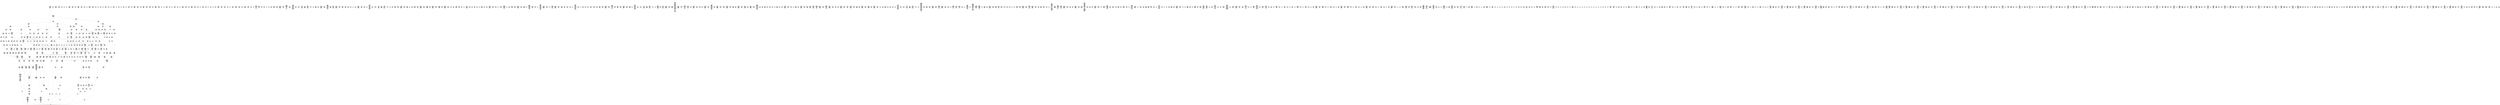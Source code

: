 /* Generated by GvGen v.1.0 (https://www.github.com/stricaud/gvgen) */

digraph G {
compound=true;
   node1 [label="[anywhere]"];
   node2 [label="# 0x0
PUSHX Data
PUSHX Data
MSTORE
PUSHX LogicData
CALLDATASIZE
LT
PUSHX Data
JUMPI
"];
   node3 [label="# 0xd
PUSHX Data
CALLDATALOAD
PUSHX BitData
SHR
PUSHX LogicData
GT
PUSHX Data
JUMPI
"];
   node4 [label="# 0x1e
PUSHX LogicData
GT
PUSHX Data
JUMPI
"];
   node5 [label="# 0x29
PUSHX LogicData
GT
PUSHX Data
JUMPI
"];
   node6 [label="# 0x34
PUSHX LogicData
EQ
PUSHX Data
JUMPI
"];
   node7 [label="# 0x3f
PUSHX LogicData
EQ
PUSHX Data
JUMPI
"];
   node8 [label="# 0x4a
PUSHX LogicData
EQ
PUSHX Data
JUMPI
"];
   node9 [label="# 0x55
PUSHX LogicData
EQ
PUSHX Data
JUMPI
"];
   node10 [label="# 0x60
PUSHX LogicData
EQ
PUSHX Data
JUMPI
"];
   node11 [label="# 0x6b
PUSHX Data
JUMP
"];
   node12 [label="# 0x6f
JUMPDEST
PUSHX LogicData
EQ
PUSHX Data
JUMPI
"];
   node13 [label="# 0x7b
PUSHX LogicData
EQ
PUSHX Data
JUMPI
"];
   node14 [label="# 0x86
PUSHX LogicData
EQ
PUSHX Data
JUMPI
"];
   node15 [label="# 0x91
PUSHX LogicData
EQ
PUSHX Data
JUMPI
"];
   node16 [label="# 0x9c
PUSHX LogicData
EQ
PUSHX Data
JUMPI
"];
   node17 [label="# 0xa7
PUSHX Data
JUMP
"];
   node18 [label="# 0xab
JUMPDEST
PUSHX LogicData
GT
PUSHX Data
JUMPI
"];
   node19 [label="# 0xb7
PUSHX LogicData
EQ
PUSHX Data
JUMPI
"];
   node20 [label="# 0xc2
PUSHX LogicData
EQ
PUSHX Data
JUMPI
"];
   node21 [label="# 0xcd
PUSHX LogicData
EQ
PUSHX Data
JUMPI
"];
   node22 [label="# 0xd8
PUSHX LogicData
EQ
PUSHX Data
JUMPI
"];
   node23 [label="# 0xe3
PUSHX LogicData
EQ
PUSHX Data
JUMPI
"];
   node24 [label="# 0xee
PUSHX Data
JUMP
"];
   node25 [label="# 0xf2
JUMPDEST
PUSHX LogicData
EQ
PUSHX Data
JUMPI
"];
   node26 [label="# 0xfe
PUSHX LogicData
EQ
PUSHX Data
JUMPI
"];
   node27 [label="# 0x109
PUSHX LogicData
EQ
PUSHX Data
JUMPI
"];
   node28 [label="# 0x114
PUSHX LogicData
EQ
PUSHX Data
JUMPI
"];
   node29 [label="# 0x11f
PUSHX LogicData
EQ
PUSHX Data
JUMPI
"];
   node30 [label="# 0x12a
PUSHX Data
JUMP
"];
   node31 [label="# 0x12e
JUMPDEST
PUSHX LogicData
GT
PUSHX Data
JUMPI
"];
   node32 [label="# 0x13a
PUSHX LogicData
GT
PUSHX Data
JUMPI
"];
   node33 [label="# 0x145
PUSHX LogicData
EQ
PUSHX Data
JUMPI
"];
   node34 [label="# 0x150
PUSHX LogicData
EQ
PUSHX Data
JUMPI
"];
   node35 [label="# 0x15b
PUSHX LogicData
EQ
PUSHX Data
JUMPI
"];
   node36 [label="# 0x166
PUSHX LogicData
EQ
PUSHX Data
JUMPI
"];
   node37 [label="# 0x171
PUSHX LogicData
EQ
PUSHX Data
JUMPI
"];
   node38 [label="# 0x17c
PUSHX Data
JUMP
"];
   node39 [label="# 0x180
JUMPDEST
PUSHX LogicData
EQ
PUSHX Data
JUMPI
"];
   node40 [label="# 0x18c
PUSHX LogicData
EQ
PUSHX Data
JUMPI
"];
   node41 [label="# 0x197
PUSHX LogicData
EQ
PUSHX Data
JUMPI
"];
   node42 [label="# 0x1a2
PUSHX LogicData
EQ
PUSHX Data
JUMPI
"];
   node43 [label="# 0x1ad
PUSHX LogicData
EQ
PUSHX Data
JUMPI
"];
   node44 [label="# 0x1b8
PUSHX Data
JUMP
"];
   node45 [label="# 0x1bc
JUMPDEST
PUSHX LogicData
GT
PUSHX Data
JUMPI
"];
   node46 [label="# 0x1c8
PUSHX LogicData
EQ
PUSHX Data
JUMPI
"];
   node47 [label="# 0x1d3
PUSHX LogicData
EQ
PUSHX Data
JUMPI
"];
   node48 [label="# 0x1de
PUSHX LogicData
EQ
PUSHX Data
JUMPI
"];
   node49 [label="# 0x1e9
PUSHX LogicData
EQ
PUSHX Data
JUMPI
"];
   node50 [label="# 0x1f4
PUSHX LogicData
EQ
PUSHX Data
JUMPI
"];
   node51 [label="# 0x1ff
PUSHX Data
JUMP
"];
   node52 [label="# 0x203
JUMPDEST
PUSHX LogicData
EQ
PUSHX Data
JUMPI
"];
   node53 [label="# 0x20f
PUSHX LogicData
EQ
PUSHX Data
JUMPI
"];
   node54 [label="# 0x21a
PUSHX LogicData
EQ
PUSHX Data
JUMPI
"];
   node55 [label="# 0x225
PUSHX LogicData
EQ
PUSHX Data
JUMPI
"];
   node56 [label="# 0x230
JUMPDEST
PUSHX Data
REVERT
"];
   node57 [label="# 0x235
JUMPDEST
CALLVALUE
ISZERO
PUSHX Data
JUMPI
"];
   node58 [label="# 0x23d
PUSHX Data
REVERT
"];
   node59 [label="# 0x241
JUMPDEST
PUSHX Data
PUSHX ArithData
CALLDATASIZE
SUB
ADD
PUSHX Data
PUSHX Data
JUMP
"];
   node60 [label="# 0x257
JUMPDEST
PUSHX Data
JUMP
"];
   node61 [label="# 0x25c
JUMPDEST
PUSHX MemData
MLOAD
PUSHX Data
PUSHX Data
JUMP
"];
   node62 [label="# 0x269
JUMPDEST
PUSHX MemData
MLOAD
SUB
RETURN
"];
   node63 [label="# 0x272
JUMPDEST
CALLVALUE
ISZERO
PUSHX Data
JUMPI
"];
   node64 [label="# 0x27a
PUSHX Data
REVERT
"];
   node65 [label="# 0x27e
JUMPDEST
PUSHX Data
PUSHX ArithData
CALLDATASIZE
SUB
ADD
PUSHX Data
PUSHX Data
JUMP
"];
   node66 [label="# 0x294
JUMPDEST
PUSHX Data
JUMP
"];
   node67 [label="# 0x299
JUMPDEST
STOP
"];
   node68 [label="# 0x29b
JUMPDEST
CALLVALUE
ISZERO
PUSHX Data
JUMPI
"];
   node69 [label="# 0x2a3
PUSHX Data
REVERT
"];
   node70 [label="# 0x2a7
JUMPDEST
PUSHX Data
PUSHX Data
JUMP
"];
   node71 [label="# 0x2b0
JUMPDEST
STOP
"];
   node72 [label="# 0x2b2
JUMPDEST
CALLVALUE
ISZERO
PUSHX Data
JUMPI
"];
   node73 [label="# 0x2ba
PUSHX Data
REVERT
"];
   node74 [label="# 0x2be
JUMPDEST
PUSHX Data
PUSHX Data
JUMP
"];
   node75 [label="# 0x2c7
JUMPDEST
PUSHX MemData
MLOAD
PUSHX Data
PUSHX Data
JUMP
"];
   node76 [label="# 0x2d4
JUMPDEST
PUSHX MemData
MLOAD
SUB
RETURN
"];
   node77 [label="# 0x2dd
JUMPDEST
CALLVALUE
ISZERO
PUSHX Data
JUMPI
"];
   node78 [label="# 0x2e5
PUSHX Data
REVERT
"];
   node79 [label="# 0x2e9
JUMPDEST
PUSHX Data
PUSHX ArithData
CALLDATASIZE
SUB
ADD
PUSHX Data
PUSHX Data
JUMP
"];
   node80 [label="# 0x2ff
JUMPDEST
PUSHX Data
JUMP
"];
   node81 [label="# 0x304
JUMPDEST
PUSHX MemData
MLOAD
PUSHX Data
PUSHX Data
JUMP
"];
   node82 [label="# 0x311
JUMPDEST
PUSHX MemData
MLOAD
SUB
RETURN
"];
   node83 [label="# 0x31a
JUMPDEST
CALLVALUE
ISZERO
PUSHX Data
JUMPI
"];
   node84 [label="# 0x322
PUSHX Data
REVERT
"];
   node85 [label="# 0x326
JUMPDEST
PUSHX Data
PUSHX ArithData
CALLDATASIZE
SUB
ADD
PUSHX Data
PUSHX Data
JUMP
"];
   node86 [label="# 0x33c
JUMPDEST
PUSHX Data
JUMP
"];
   node87 [label="# 0x341
JUMPDEST
STOP
"];
   node88 [label="# 0x343
JUMPDEST
CALLVALUE
ISZERO
PUSHX Data
JUMPI
"];
   node89 [label="# 0x34b
PUSHX Data
REVERT
"];
   node90 [label="# 0x34f
JUMPDEST
PUSHX Data
PUSHX Data
JUMP
"];
   node91 [label="# 0x358
JUMPDEST
PUSHX MemData
MLOAD
PUSHX Data
PUSHX Data
JUMP
"];
   node92 [label="# 0x365
JUMPDEST
PUSHX MemData
MLOAD
SUB
RETURN
"];
   node93 [label="# 0x36e
JUMPDEST
CALLVALUE
ISZERO
PUSHX Data
JUMPI
"];
   node94 [label="# 0x376
PUSHX Data
REVERT
"];
   node95 [label="# 0x37a
JUMPDEST
PUSHX Data
PUSHX ArithData
CALLDATASIZE
SUB
ADD
PUSHX Data
PUSHX Data
JUMP
"];
   node96 [label="# 0x390
JUMPDEST
PUSHX Data
JUMP
"];
   node97 [label="# 0x395
JUMPDEST
STOP
"];
   node98 [label="# 0x397
JUMPDEST
CALLVALUE
ISZERO
PUSHX Data
JUMPI
"];
   node99 [label="# 0x39f
PUSHX Data
REVERT
"];
   node100 [label="# 0x3a3
JUMPDEST
PUSHX Data
PUSHX ArithData
CALLDATASIZE
SUB
ADD
PUSHX Data
PUSHX Data
JUMP
"];
   node101 [label="# 0x3b9
JUMPDEST
PUSHX Data
JUMP
"];
   node102 [label="# 0x3be
JUMPDEST
STOP
"];
   node103 [label="# 0x3c0
JUMPDEST
CALLVALUE
ISZERO
PUSHX Data
JUMPI
"];
   node104 [label="# 0x3c8
PUSHX Data
REVERT
"];
   node105 [label="# 0x3cc
JUMPDEST
PUSHX Data
PUSHX Data
JUMP
"];
   node106 [label="# 0x3d5
JUMPDEST
PUSHX MemData
MLOAD
PUSHX Data
PUSHX Data
JUMP
"];
   node107 [label="# 0x3e2
JUMPDEST
PUSHX MemData
MLOAD
SUB
RETURN
"];
   node108 [label="# 0x3eb
JUMPDEST
CALLVALUE
ISZERO
PUSHX Data
JUMPI
"];
   node109 [label="# 0x3f3
PUSHX Data
REVERT
"];
   node110 [label="# 0x3f7
JUMPDEST
PUSHX Data
PUSHX ArithData
CALLDATASIZE
SUB
ADD
PUSHX Data
PUSHX Data
JUMP
"];
   node111 [label="# 0x40d
JUMPDEST
PUSHX Data
JUMP
"];
   node112 [label="# 0x412
JUMPDEST
STOP
"];
   node113 [label="# 0x414
JUMPDEST
CALLVALUE
ISZERO
PUSHX Data
JUMPI
"];
   node114 [label="# 0x41c
PUSHX Data
REVERT
"];
   node115 [label="# 0x420
JUMPDEST
PUSHX Data
PUSHX Data
JUMP
"];
   node116 [label="# 0x429
JUMPDEST
PUSHX MemData
MLOAD
PUSHX Data
PUSHX Data
JUMP
"];
   node117 [label="# 0x436
JUMPDEST
PUSHX MemData
MLOAD
SUB
RETURN
"];
   node118 [label="# 0x43f
JUMPDEST
CALLVALUE
ISZERO
PUSHX Data
JUMPI
"];
   node119 [label="# 0x447
PUSHX Data
REVERT
"];
   node120 [label="# 0x44b
JUMPDEST
PUSHX Data
PUSHX Data
JUMP
"];
   node121 [label="# 0x454
JUMPDEST
STOP
"];
   node122 [label="# 0x456
JUMPDEST
CALLVALUE
ISZERO
PUSHX Data
JUMPI
"];
   node123 [label="# 0x45e
PUSHX Data
REVERT
"];
   node124 [label="# 0x462
JUMPDEST
PUSHX Data
PUSHX ArithData
CALLDATASIZE
SUB
ADD
PUSHX Data
PUSHX Data
JUMP
"];
   node125 [label="# 0x478
JUMPDEST
PUSHX Data
JUMP
"];
   node126 [label="# 0x47d
JUMPDEST
STOP
"];
   node127 [label="# 0x47f
JUMPDEST
CALLVALUE
ISZERO
PUSHX Data
JUMPI
"];
   node128 [label="# 0x487
PUSHX Data
REVERT
"];
   node129 [label="# 0x48b
JUMPDEST
PUSHX Data
PUSHX ArithData
CALLDATASIZE
SUB
ADD
PUSHX Data
PUSHX Data
JUMP
"];
   node130 [label="# 0x4a1
JUMPDEST
PUSHX Data
JUMP
"];
   node131 [label="# 0x4a6
JUMPDEST
STOP
"];
   node132 [label="# 0x4a8
JUMPDEST
CALLVALUE
ISZERO
PUSHX Data
JUMPI
"];
   node133 [label="# 0x4b0
PUSHX Data
REVERT
"];
   node134 [label="# 0x4b4
JUMPDEST
PUSHX Data
PUSHX Data
JUMP
"];
   node135 [label="# 0x4bd
JUMPDEST
PUSHX MemData
MLOAD
PUSHX Data
PUSHX Data
JUMP
"];
   node136 [label="# 0x4ca
JUMPDEST
PUSHX MemData
MLOAD
SUB
RETURN
"];
   node137 [label="# 0x4d3
JUMPDEST
CALLVALUE
ISZERO
PUSHX Data
JUMPI
"];
   node138 [label="# 0x4db
PUSHX Data
REVERT
"];
   node139 [label="# 0x4df
JUMPDEST
PUSHX Data
PUSHX ArithData
CALLDATASIZE
SUB
ADD
PUSHX Data
PUSHX Data
JUMP
"];
   node140 [label="# 0x4f5
JUMPDEST
PUSHX Data
JUMP
"];
   node141 [label="# 0x4fa
JUMPDEST
PUSHX MemData
MLOAD
PUSHX Data
PUSHX Data
JUMP
"];
   node142 [label="# 0x507
JUMPDEST
PUSHX MemData
MLOAD
SUB
RETURN
"];
   node143 [label="# 0x510
JUMPDEST
CALLVALUE
ISZERO
PUSHX Data
JUMPI
"];
   node144 [label="# 0x518
PUSHX Data
REVERT
"];
   node145 [label="# 0x51c
JUMPDEST
PUSHX Data
PUSHX ArithData
CALLDATASIZE
SUB
ADD
PUSHX Data
PUSHX Data
JUMP
"];
   node146 [label="# 0x532
JUMPDEST
PUSHX Data
JUMP
"];
   node147 [label="# 0x537
JUMPDEST
PUSHX MemData
MLOAD
PUSHX Data
PUSHX Data
JUMP
"];
   node148 [label="# 0x544
JUMPDEST
PUSHX MemData
MLOAD
SUB
RETURN
"];
   node149 [label="# 0x54d
JUMPDEST
CALLVALUE
ISZERO
PUSHX Data
JUMPI
"];
   node150 [label="# 0x555
PUSHX Data
REVERT
"];
   node151 [label="# 0x559
JUMPDEST
PUSHX Data
PUSHX Data
JUMP
"];
   node152 [label="# 0x562
JUMPDEST
PUSHX MemData
MLOAD
PUSHX Data
PUSHX Data
JUMP
"];
   node153 [label="# 0x56f
JUMPDEST
PUSHX MemData
MLOAD
SUB
RETURN
"];
   node154 [label="# 0x578
JUMPDEST
CALLVALUE
ISZERO
PUSHX Data
JUMPI
"];
   node155 [label="# 0x580
PUSHX Data
REVERT
"];
   node156 [label="# 0x584
JUMPDEST
PUSHX Data
PUSHX ArithData
CALLDATASIZE
SUB
ADD
PUSHX Data
PUSHX Data
JUMP
"];
   node157 [label="# 0x59a
JUMPDEST
PUSHX Data
JUMP
"];
   node158 [label="# 0x59f
JUMPDEST
PUSHX MemData
MLOAD
PUSHX Data
PUSHX Data
JUMP
"];
   node159 [label="# 0x5ac
JUMPDEST
PUSHX MemData
MLOAD
SUB
RETURN
"];
   node160 [label="# 0x5b5
JUMPDEST
CALLVALUE
ISZERO
PUSHX Data
JUMPI
"];
   node161 [label="# 0x5bd
PUSHX Data
REVERT
"];
   node162 [label="# 0x5c1
JUMPDEST
PUSHX Data
PUSHX Data
JUMP
"];
   node163 [label="# 0x5ca
JUMPDEST
STOP
"];
   node164 [label="# 0x5cc
JUMPDEST
CALLVALUE
ISZERO
PUSHX Data
JUMPI
"];
   node165 [label="# 0x5d4
PUSHX Data
REVERT
"];
   node166 [label="# 0x5d8
JUMPDEST
PUSHX Data
PUSHX Data
JUMP
"];
   node167 [label="# 0x5e1
JUMPDEST
STOP
"];
   node168 [label="# 0x5e3
JUMPDEST
CALLVALUE
ISZERO
PUSHX Data
JUMPI
"];
   node169 [label="# 0x5eb
PUSHX Data
REVERT
"];
   node170 [label="# 0x5ef
JUMPDEST
PUSHX Data
PUSHX Data
JUMP
"];
   node171 [label="# 0x5f8
JUMPDEST
PUSHX MemData
MLOAD
PUSHX Data
PUSHX Data
JUMP
"];
   node172 [label="# 0x605
JUMPDEST
PUSHX MemData
MLOAD
SUB
RETURN
"];
   node173 [label="# 0x60e
JUMPDEST
CALLVALUE
ISZERO
PUSHX Data
JUMPI
"];
   node174 [label="# 0x616
PUSHX Data
REVERT
"];
   node175 [label="# 0x61a
JUMPDEST
PUSHX Data
PUSHX ArithData
CALLDATASIZE
SUB
ADD
PUSHX Data
PUSHX Data
JUMP
"];
   node176 [label="# 0x630
JUMPDEST
PUSHX Data
JUMP
"];
   node177 [label="# 0x635
JUMPDEST
STOP
"];
   node178 [label="# 0x637
JUMPDEST
CALLVALUE
ISZERO
PUSHX Data
JUMPI
"];
   node179 [label="# 0x63f
PUSHX Data
REVERT
"];
   node180 [label="# 0x643
JUMPDEST
PUSHX Data
PUSHX Data
JUMP
"];
   node181 [label="# 0x64c
JUMPDEST
PUSHX MemData
MLOAD
PUSHX Data
PUSHX Data
JUMP
"];
   node182 [label="# 0x659
JUMPDEST
PUSHX MemData
MLOAD
SUB
RETURN
"];
   node183 [label="# 0x662
JUMPDEST
CALLVALUE
ISZERO
PUSHX Data
JUMPI
"];
   node184 [label="# 0x66a
PUSHX Data
REVERT
"];
   node185 [label="# 0x66e
JUMPDEST
PUSHX Data
PUSHX ArithData
CALLDATASIZE
SUB
ADD
PUSHX Data
PUSHX Data
JUMP
"];
   node186 [label="# 0x684
JUMPDEST
PUSHX Data
JUMP
"];
   node187 [label="# 0x689
JUMPDEST
STOP
"];
   node188 [label="# 0x68b
JUMPDEST
CALLVALUE
ISZERO
PUSHX Data
JUMPI
"];
   node189 [label="# 0x693
PUSHX Data
REVERT
"];
   node190 [label="# 0x697
JUMPDEST
PUSHX Data
PUSHX Data
JUMP
"];
   node191 [label="# 0x6a0
JUMPDEST
PUSHX MemData
MLOAD
PUSHX Data
PUSHX Data
JUMP
"];
   node192 [label="# 0x6ad
JUMPDEST
PUSHX MemData
MLOAD
SUB
RETURN
"];
   node193 [label="# 0x6b6
JUMPDEST
CALLVALUE
ISZERO
PUSHX Data
JUMPI
"];
   node194 [label="# 0x6be
PUSHX Data
REVERT
"];
   node195 [label="# 0x6c2
JUMPDEST
PUSHX Data
PUSHX ArithData
CALLDATASIZE
SUB
ADD
PUSHX Data
PUSHX Data
JUMP
"];
   node196 [label="# 0x6d8
JUMPDEST
PUSHX Data
JUMP
"];
   node197 [label="# 0x6dd
JUMPDEST
PUSHX MemData
MLOAD
PUSHX Data
PUSHX Data
JUMP
"];
   node198 [label="# 0x6ea
JUMPDEST
PUSHX MemData
MLOAD
SUB
RETURN
"];
   node199 [label="# 0x6f3
JUMPDEST
CALLVALUE
ISZERO
PUSHX Data
JUMPI
"];
   node200 [label="# 0x6fb
PUSHX Data
REVERT
"];
   node201 [label="# 0x6ff
JUMPDEST
PUSHX Data
PUSHX ArithData
CALLDATASIZE
SUB
ADD
PUSHX Data
PUSHX Data
JUMP
"];
   node202 [label="# 0x715
JUMPDEST
PUSHX Data
JUMP
"];
   node203 [label="# 0x71a
JUMPDEST
STOP
"];
   node204 [label="# 0x71c
JUMPDEST
CALLVALUE
ISZERO
PUSHX Data
JUMPI
"];
   node205 [label="# 0x724
PUSHX Data
REVERT
"];
   node206 [label="# 0x728
JUMPDEST
PUSHX Data
PUSHX Data
JUMP
"];
   node207 [label="# 0x731
JUMPDEST
PUSHX MemData
MLOAD
PUSHX Data
PUSHX Data
JUMP
"];
   node208 [label="# 0x73e
JUMPDEST
PUSHX MemData
MLOAD
SUB
RETURN
"];
   node209 [label="# 0x747
JUMPDEST
PUSHX Data
PUSHX ArithData
CALLDATASIZE
SUB
ADD
PUSHX Data
PUSHX Data
JUMP
"];
   node210 [label="# 0x75c
JUMPDEST
PUSHX Data
JUMP
"];
   node211 [label="# 0x761
JUMPDEST
STOP
"];
   node212 [label="# 0x763
JUMPDEST
CALLVALUE
ISZERO
PUSHX Data
JUMPI
"];
   node213 [label="# 0x76b
PUSHX Data
REVERT
"];
   node214 [label="# 0x76f
JUMPDEST
PUSHX Data
PUSHX ArithData
CALLDATASIZE
SUB
ADD
PUSHX Data
PUSHX Data
JUMP
"];
   node215 [label="# 0x785
JUMPDEST
PUSHX Data
JUMP
"];
   node216 [label="# 0x78a
JUMPDEST
STOP
"];
   node217 [label="# 0x78c
JUMPDEST
CALLVALUE
ISZERO
PUSHX Data
JUMPI
"];
   node218 [label="# 0x794
PUSHX Data
REVERT
"];
   node219 [label="# 0x798
JUMPDEST
PUSHX Data
PUSHX ArithData
CALLDATASIZE
SUB
ADD
PUSHX Data
PUSHX Data
JUMP
"];
   node220 [label="# 0x7ae
JUMPDEST
PUSHX Data
JUMP
"];
   node221 [label="# 0x7b3
JUMPDEST
PUSHX MemData
MLOAD
PUSHX Data
PUSHX Data
JUMP
"];
   node222 [label="# 0x7c0
JUMPDEST
PUSHX MemData
MLOAD
SUB
RETURN
"];
   node223 [label="# 0x7c9
JUMPDEST
CALLVALUE
ISZERO
PUSHX Data
JUMPI
"];
   node224 [label="# 0x7d1
PUSHX Data
REVERT
"];
   node225 [label="# 0x7d5
JUMPDEST
PUSHX Data
PUSHX Data
JUMP
"];
   node226 [label="# 0x7de
JUMPDEST
PUSHX MemData
MLOAD
PUSHX Data
PUSHX Data
JUMP
"];
   node227 [label="# 0x7eb
JUMPDEST
PUSHX MemData
MLOAD
SUB
RETURN
"];
   node228 [label="# 0x7f4
JUMPDEST
PUSHX Data
PUSHX ArithData
CALLDATASIZE
SUB
ADD
PUSHX Data
PUSHX Data
JUMP
"];
   node229 [label="# 0x809
JUMPDEST
PUSHX Data
JUMP
"];
   node230 [label="# 0x80e
JUMPDEST
STOP
"];
   node231 [label="# 0x810
JUMPDEST
CALLVALUE
ISZERO
PUSHX Data
JUMPI
"];
   node232 [label="# 0x818
PUSHX Data
REVERT
"];
   node233 [label="# 0x81c
JUMPDEST
PUSHX Data
PUSHX Data
JUMP
"];
   node234 [label="# 0x825
JUMPDEST
PUSHX MemData
MLOAD
PUSHX Data
PUSHX Data
JUMP
"];
   node235 [label="# 0x832
JUMPDEST
PUSHX MemData
MLOAD
SUB
RETURN
"];
   node236 [label="# 0x83b
JUMPDEST
CALLVALUE
ISZERO
PUSHX Data
JUMPI
"];
   node237 [label="# 0x843
PUSHX Data
REVERT
"];
   node238 [label="# 0x847
JUMPDEST
PUSHX Data
PUSHX Data
JUMP
"];
   node239 [label="# 0x850
JUMPDEST
PUSHX MemData
MLOAD
PUSHX Data
PUSHX Data
JUMP
"];
   node240 [label="# 0x85d
JUMPDEST
PUSHX MemData
MLOAD
SUB
RETURN
"];
   node241 [label="# 0x866
JUMPDEST
CALLVALUE
ISZERO
PUSHX Data
JUMPI
"];
   node242 [label="# 0x86e
PUSHX Data
REVERT
"];
   node243 [label="# 0x872
JUMPDEST
PUSHX Data
PUSHX ArithData
CALLDATASIZE
SUB
ADD
PUSHX Data
PUSHX Data
JUMP
"];
   node244 [label="# 0x888
JUMPDEST
PUSHX Data
JUMP
"];
   node245 [label="# 0x88d
JUMPDEST
PUSHX MemData
MLOAD
PUSHX Data
PUSHX Data
JUMP
"];
   node246 [label="# 0x89a
JUMPDEST
PUSHX MemData
MLOAD
SUB
RETURN
"];
   node247 [label="# 0x8a3
JUMPDEST
CALLVALUE
ISZERO
PUSHX Data
JUMPI
"];
   node248 [label="# 0x8ab
PUSHX Data
REVERT
"];
   node249 [label="# 0x8af
JUMPDEST
PUSHX Data
PUSHX ArithData
CALLDATASIZE
SUB
ADD
PUSHX Data
PUSHX Data
JUMP
"];
   node250 [label="# 0x8c5
JUMPDEST
PUSHX Data
JUMP
"];
   node251 [label="# 0x8ca
JUMPDEST
STOP
"];
   node252 [label="# 0x8cc
JUMPDEST
PUSHX Data
PUSHX BitData
PUSHX BitData
NOT
AND
PUSHX BitData
NOT
AND
EQ
PUSHX Data
JUMPI
"];
   node253 [label="# 0x935
PUSHX BitData
PUSHX BitData
NOT
AND
PUSHX BitData
NOT
AND
EQ
"];
   node254 [label="# 0x997
JUMPDEST
PUSHX Data
JUMPI
"];
   node255 [label="# 0x99d
PUSHX Data
PUSHX Data
JUMP
"];
   node256 [label="# 0x9a6
JUMPDEST
"];
   node257 [label="# 0x9a7
JUMPDEST
JUMP
"];
   node258 [label="# 0x9ae
JUMPDEST
PUSHX Data
PUSHX Data
JUMP
"];
   node259 [label="# 0x9b6
JUMPDEST
PUSHX BitData
AND
PUSHX Data
PUSHX Data
JUMP
"];
   node260 [label="# 0x9d4
JUMPDEST
PUSHX BitData
AND
EQ
PUSHX Data
JUMPI
"];
   node261 [label="# 0x9f0
PUSHX MemData
MLOAD
PUSHX Data
MSTORE
PUSHX ArithData
ADD
PUSHX Data
PUSHX Data
JUMP
"];
   node262 [label="# 0xa21
JUMPDEST
PUSHX MemData
MLOAD
SUB
REVERT
"];
   node263 [label="# 0xa2a
JUMPDEST
PUSHX StorData
PUSHX ArithData
PUSHX ArithData
EXP
SLOAD
PUSHX ArithData
MUL
NOT
AND
PUSHX BitData
AND
MUL
OR
SSTORE
JUMP
"];
   node264 [label="# 0xa6e
JUMPDEST
PUSHX Data
PUSHX Data
JUMP
"];
   node265 [label="# 0xa76
JUMPDEST
PUSHX BitData
AND
PUSHX Data
PUSHX Data
JUMP
"];
   node266 [label="# 0xa94
JUMPDEST
PUSHX BitData
AND
EQ
PUSHX Data
JUMPI
"];
   node267 [label="# 0xab0
PUSHX MemData
MLOAD
PUSHX Data
MSTORE
PUSHX ArithData
ADD
PUSHX Data
PUSHX Data
JUMP
"];
   node268 [label="# 0xae1
JUMPDEST
PUSHX MemData
MLOAD
SUB
REVERT
"];
   node269 [label="# 0xaea
JUMPDEST
PUSHX StorData
PUSHX ArithData
SLOAD
PUSHX ArithData
EXP
DIV
PUSHX BitData
AND
ISZERO
PUSHX StorData
PUSHX ArithData
PUSHX ArithData
EXP
SLOAD
PUSHX ArithData
MUL
NOT
AND
ISZERO
ISZERO
MUL
OR
SSTORE
JUMP
"];
   node270 [label="# 0xb16
JUMPDEST
PUSHX Data
PUSHX StorData
SLOAD
PUSHX Data
PUSHX Data
JUMP
"];
   node271 [label="# 0xb25
JUMPDEST
PUSHX ArithData
ADD
PUSHX ArithData
DIV
MUL
PUSHX ArithData
ADD
PUSHX MemData
MLOAD
ADD
PUSHX Data
MSTORE
MSTORE
PUSHX ArithData
ADD
SLOAD
PUSHX Data
PUSHX Data
JUMP
"];
   node272 [label="# 0xb51
JUMPDEST
ISZERO
PUSHX Data
JUMPI
"];
   node273 [label="# 0xb58
PUSHX LogicData
LT
PUSHX Data
JUMPI
"];
   node274 [label="# 0xb60
PUSHX ArithData
SLOAD
DIV
MUL
MSTORE
PUSHX ArithData
ADD
PUSHX Data
JUMP
"];
   node275 [label="# 0xb73
JUMPDEST
ADD
PUSHX Data
MSTORE
PUSHX Data
PUSHX Data
SHA3
"];
   node276 [label="# 0xb81
JUMPDEST
SLOAD
MSTORE
PUSHX ArithData
ADD
PUSHX ArithData
ADD
GT
PUSHX Data
JUMPI
"];
   node277 [label="# 0xb95
SUB
PUSHX BitData
AND
ADD
"];
   node278 [label="# 0xb9e
JUMPDEST
JUMP
"];
   node279 [label="# 0xba8
JUMPDEST
PUSHX Data
PUSHX Data
PUSHX Data
JUMP
"];
   node280 [label="# 0xbb3
JUMPDEST
PUSHX Data
JUMPI
"];
   node281 [label="# 0xbb8
PUSHX MemData
MLOAD
PUSHX Data
MSTORE
PUSHX ArithData
ADD
PUSHX Data
PUSHX Data
JUMP
"];
   node282 [label="# 0xbe9
JUMPDEST
PUSHX MemData
MLOAD
SUB
REVERT
"];
   node283 [label="# 0xbf2
JUMPDEST
PUSHX Data
PUSHX ArithData
MSTORE
PUSHX ArithData
ADD
MSTORE
PUSHX ArithData
ADD
PUSHX Data
SHA3
PUSHX ArithData
SLOAD
PUSHX ArithData
EXP
DIV
PUSHX BitData
AND
JUMP
"];
   node284 [label="# 0xc2d
JUMPDEST
PUSHX Data
PUSHX Data
PUSHX Data
JUMP
"];
   node285 [label="# 0xc38
JUMPDEST
PUSHX BitData
AND
PUSHX BitData
AND
EQ
ISZERO
PUSHX Data
JUMPI
"];
   node286 [label="# 0xc6f
PUSHX MemData
MLOAD
PUSHX Data
MSTORE
PUSHX ArithData
ADD
PUSHX Data
PUSHX Data
JUMP
"];
   node287 [label="# 0xca0
JUMPDEST
PUSHX MemData
MLOAD
SUB
REVERT
"];
   node288 [label="# 0xca9
JUMPDEST
PUSHX BitData
AND
PUSHX Data
PUSHX Data
JUMP
"];
   node289 [label="# 0xcc8
JUMPDEST
PUSHX BitData
AND
EQ
PUSHX Data
JUMPI
"];
   node290 [label="# 0xce5
PUSHX Data
PUSHX Data
PUSHX Data
JUMP
"];
   node291 [label="# 0xcf1
JUMPDEST
PUSHX Data
JUMP
"];
   node292 [label="# 0xcf6
JUMPDEST
"];
   node293 [label="# 0xcf7
JUMPDEST
PUSHX Data
JUMPI
"];
   node294 [label="# 0xcfc
PUSHX MemData
MLOAD
PUSHX Data
MSTORE
PUSHX ArithData
ADD
PUSHX Data
PUSHX Data
JUMP
"];
   node295 [label="# 0xd2d
JUMPDEST
PUSHX MemData
MLOAD
SUB
REVERT
"];
   node296 [label="# 0xd36
JUMPDEST
PUSHX Data
PUSHX Data
JUMP
"];
   node297 [label="# 0xd40
JUMPDEST
JUMP
"];
   node298 [label="# 0xd45
JUMPDEST
PUSHX StorData
SLOAD
PUSHX Data
PUSHX Data
JUMP
"];
   node299 [label="# 0xd52
JUMPDEST
PUSHX ArithData
ADD
PUSHX ArithData
DIV
MUL
PUSHX ArithData
ADD
PUSHX MemData
MLOAD
ADD
PUSHX Data
MSTORE
MSTORE
PUSHX ArithData
ADD
SLOAD
PUSHX Data
PUSHX Data
JUMP
"];
   node300 [label="# 0xd7e
JUMPDEST
ISZERO
PUSHX Data
JUMPI
"];
   node301 [label="# 0xd85
PUSHX LogicData
LT
PUSHX Data
JUMPI
"];
   node302 [label="# 0xd8d
PUSHX ArithData
SLOAD
DIV
MUL
MSTORE
PUSHX ArithData
ADD
PUSHX Data
JUMP
"];
   node303 [label="# 0xda0
JUMPDEST
ADD
PUSHX Data
MSTORE
PUSHX Data
PUSHX Data
SHA3
"];
   node304 [label="# 0xdae
JUMPDEST
SLOAD
MSTORE
PUSHX ArithData
ADD
PUSHX ArithData
ADD
GT
PUSHX Data
JUMPI
"];
   node305 [label="# 0xdc2
SUB
PUSHX BitData
AND
ADD
"];
   node306 [label="# 0xdcb
JUMPDEST
JUMP
"];
   node307 [label="# 0xdd3
JUMPDEST
PUSHX Data
PUSHX Data
JUMP
"];
   node308 [label="# 0xddb
JUMPDEST
PUSHX BitData
AND
PUSHX Data
PUSHX Data
JUMP
"];
   node309 [label="# 0xdf9
JUMPDEST
PUSHX BitData
AND
EQ
PUSHX Data
JUMPI
"];
   node310 [label="# 0xe15
PUSHX MemData
MLOAD
PUSHX Data
MSTORE
PUSHX ArithData
ADD
PUSHX Data
PUSHX Data
JUMP
"];
   node311 [label="# 0xe46
JUMPDEST
PUSHX MemData
MLOAD
SUB
REVERT
"];
   node312 [label="# 0xe4f
JUMPDEST
PUSHX Data
PUSHX Data
PUSHX Data
JUMP
"];
   node313 [label="# 0xe60
JUMPDEST
JUMP
"];
   node314 [label="# 0xe65
JUMPDEST
PUSHX Data
PUSHX Data
JUMP
"];
   node315 [label="# 0xe6d
JUMPDEST
PUSHX BitData
AND
PUSHX Data
PUSHX Data
JUMP
"];
   node316 [label="# 0xe8b
JUMPDEST
PUSHX BitData
AND
EQ
PUSHX Data
JUMPI
"];
   node317 [label="# 0xea7
PUSHX MemData
MLOAD
PUSHX Data
MSTORE
PUSHX ArithData
ADD
PUSHX Data
PUSHX Data
JUMP
"];
   node318 [label="# 0xed8
JUMPDEST
PUSHX MemData
MLOAD
SUB
REVERT
"];
   node319 [label="# 0xee1
JUMPDEST
PUSHX Data
PUSHX StorData
SLOAD
PUSHX Data
PUSHX Data
PUSHX Data
JUMP
"];
   node320 [label="# 0xefd
JUMPDEST
GT
ISZERO
PUSHX Data
JUMPI
"];
   node321 [label="# 0xf04
PUSHX MemData
MLOAD
PUSHX Data
MSTORE
PUSHX ArithData
ADD
PUSHX Data
PUSHX Data
JUMP
"];
   node322 [label="# 0xf35
JUMPDEST
PUSHX MemData
MLOAD
SUB
REVERT
"];
   node323 [label="# 0xf3e
JUMPDEST
PUSHX Data
PUSHX StorData
SLOAD
PUSHX Data
PUSHX Data
JUMP
"];
   node324 [label="# 0xf52
JUMPDEST
GT
ISZERO
PUSHX Data
JUMPI
"];
   node325 [label="# 0xf59
PUSHX MemData
MLOAD
PUSHX Data
MSTORE
PUSHX ArithData
ADD
PUSHX Data
PUSHX Data
JUMP
"];
   node326 [label="# 0xf8a
JUMPDEST
PUSHX MemData
MLOAD
SUB
REVERT
"];
   node327 [label="# 0xf93
JUMPDEST
PUSHX Data
"];
   node328 [label="# 0xf96
JUMPDEST
LT
ISZERO
PUSHX Data
JUMPI
"];
   node329 [label="# 0xfa2
PUSHX StorData
PUSHX Data
SLOAD
PUSHX Data
PUSHX Data
JUMP
"];
   node330 [label="# 0xfb4
JUMPDEST
SSTORE
PUSHX Data
LT
PUSHX Data
JUMPI
"];
   node331 [label="# 0xfc7
PUSHX Data
PUSHX Data
JUMP
"];
   node332 [label="# 0xfce
JUMPDEST
"];
   node333 [label="# 0xfcf
JUMPDEST
PUSHX ArithData
MUL
ADD
PUSHX ArithData
ADD
PUSHX Data
PUSHX Data
JUMP
"];
   node334 [label="# 0xfe4
JUMPDEST
PUSHX Data
PUSHX Data
JUMP
"];
   node335 [label="# 0xfef
JUMPDEST
PUSHX Data
JUMP
"];
   node336 [label="# 0xff6
JUMPDEST
PUSHX Data
PUSHX Data
JUMP
"];
   node337 [label="# 0x1001
JUMPDEST
PUSHX Data
JUMP
"];
   node338 [label="# 0x1009
JUMPDEST
JUMP
"];
   node339 [label="# 0x100f
JUMPDEST
PUSHX StorData
SLOAD
JUMP
"];
   node340 [label="# 0x1015
JUMPDEST
PUSHX Data
PUSHX Data
PUSHX Data
JUMP
"];
   node341 [label="# 0x1020
JUMPDEST
PUSHX Data
JUMP
"];
   node342 [label="# 0x1026
JUMPDEST
PUSHX Data
JUMPI
"];
   node343 [label="# 0x102b
PUSHX MemData
MLOAD
PUSHX Data
MSTORE
PUSHX ArithData
ADD
PUSHX Data
PUSHX Data
JUMP
"];
   node344 [label="# 0x105c
JUMPDEST
PUSHX MemData
MLOAD
SUB
REVERT
"];
   node345 [label="# 0x1065
JUMPDEST
PUSHX Data
PUSHX Data
JUMP
"];
   node346 [label="# 0x1070
JUMPDEST
JUMP
"];
   node347 [label="# 0x1075
JUMPDEST
PUSHX Data
JUMP
"];
   node348 [label="# 0x1081
JUMPDEST
PUSHX Data
PUSHX Data
JUMP
"];
   node349 [label="# 0x1089
JUMPDEST
PUSHX BitData
AND
PUSHX Data
PUSHX Data
JUMP
"];
   node350 [label="# 0x10a7
JUMPDEST
PUSHX BitData
AND
EQ
PUSHX Data
JUMPI
"];
   node351 [label="# 0x10c3
PUSHX MemData
MLOAD
PUSHX Data
MSTORE
PUSHX ArithData
ADD
PUSHX Data
PUSHX Data
JUMP
"];
   node352 [label="# 0x10f4
JUMPDEST
PUSHX MemData
MLOAD
SUB
REVERT
"];
   node353 [label="# 0x10fd
JUMPDEST
PUSHX StorData
PUSHX ArithData
SLOAD
PUSHX ArithData
EXP
DIV
PUSHX BitData
AND
PUSHX BitData
AND
PUSHX ArithData
SELFBALANCE
ISZERO
MUL
PUSHX MemData
MLOAD
PUSHX Data
PUSHX MemData
MLOAD
SUB
CALL
ISZERO
ISZERO
PUSHX Data
JUMPI
"];
   node354 [label="# 0x115c
RETURNDATASIZE
PUSHX Data
RETURNDATACOPY
RETURNDATASIZE
PUSHX Data
REVERT
"];
   node355 [label="# 0x1165
JUMPDEST
JUMP
"];
   node356 [label="# 0x1168
JUMPDEST
PUSHX Data
PUSHX MemData
MLOAD
PUSHX ArithData
ADD
PUSHX Data
MSTORE
PUSHX Data
MSTORE
PUSHX Data
JUMP
"];
   node357 [label="# 0x1183
JUMPDEST
JUMP
"];
   node358 [label="# 0x1188
JUMPDEST
PUSHX Data
PUSHX Data
JUMP
"];
   node359 [label="# 0x1190
JUMPDEST
PUSHX BitData
AND
PUSHX Data
PUSHX Data
JUMP
"];
   node360 [label="# 0x11ae
JUMPDEST
PUSHX BitData
AND
EQ
PUSHX Data
JUMPI
"];
   node361 [label="# 0x11ca
PUSHX MemData
MLOAD
PUSHX Data
MSTORE
PUSHX ArithData
ADD
PUSHX Data
PUSHX Data
JUMP
"];
   node362 [label="# 0x11fb
JUMPDEST
PUSHX MemData
MLOAD
SUB
REVERT
"];
   node363 [label="# 0x1204
JUMPDEST
PUSHX Data
PUSHX Data
PUSHX Data
JUMP
"];
   node364 [label="# 0x1215
JUMPDEST
JUMP
"];
   node365 [label="# 0x121a
JUMPDEST
PUSHX Data
JUMP
"];
   node366 [label="# 0x1220
JUMPDEST
PUSHX Data
PUSHX Data
PUSHX ArithData
PUSHX BitData
AND
PUSHX BitData
AND
MSTORE
PUSHX ArithData
ADD
MSTORE
PUSHX ArithData
ADD
PUSHX Data
SHA3
SLOAD
JUMP
"];
   node367 [label="# 0x1269
JUMPDEST
PUSHX Data
PUSHX StorData
SLOAD
LT
PUSHX Data
JUMPI
"];
   node368 [label="# 0x1278
PUSHX Data
PUSHX Data
JUMP
"];
   node369 [label="# 0x127f
JUMPDEST
"];
   node370 [label="# 0x1280
JUMPDEST
PUSHX Data
MSTORE
PUSHX Data
PUSHX Data
SHA3
ADD
PUSHX ArithData
SLOAD
PUSHX ArithData
EXP
DIV
PUSHX BitData
AND
PUSHX BitData
PUSHX BitData
AND
PUSHX BitData
AND
EQ
ISZERO
PUSHX Data
JUMPI
"];
   node371 [label="# 0x12e3
PUSHX MemData
MLOAD
PUSHX Data
MSTORE
PUSHX ArithData
ADD
PUSHX Data
PUSHX Data
JUMP
"];
   node372 [label="# 0x1314
JUMPDEST
PUSHX MemData
MLOAD
SUB
REVERT
"];
   node373 [label="# 0x131d
JUMPDEST
JUMP
"];
   node374 [label="# 0x1326
JUMPDEST
PUSHX Data
JUMP
"];
   node375 [label="# 0x132b
JUMPDEST
PUSHX BitData
PUSHX BitData
AND
PUSHX BitData
AND
EQ
ISZERO
PUSHX Data
JUMPI
"];
   node376 [label="# 0x1362
PUSHX MemData
MLOAD
PUSHX Data
MSTORE
PUSHX ArithData
ADD
PUSHX Data
PUSHX Data
JUMP
"];
   node377 [label="# 0x1393
JUMPDEST
PUSHX MemData
MLOAD
SUB
REVERT
"];
   node378 [label="# 0x139c
JUMPDEST
PUSHX Data
PUSHX StorData
SLOAD
PUSHX Data
"];
   node379 [label="# 0x13aa
JUMPDEST
LT
ISZERO
PUSHX Data
JUMPI
"];
   node380 [label="# 0x13b3
PUSHX StorData
SLOAD
LT
PUSHX Data
JUMPI
"];
   node381 [label="# 0x13be
PUSHX Data
PUSHX Data
JUMP
"];
   node382 [label="# 0x13c5
JUMPDEST
"];
   node383 [label="# 0x13c6
JUMPDEST
PUSHX Data
MSTORE
PUSHX Data
PUSHX Data
SHA3
ADD
PUSHX ArithData
SLOAD
PUSHX ArithData
EXP
DIV
PUSHX BitData
AND
PUSHX BitData
AND
PUSHX BitData
AND
EQ
ISZERO
PUSHX Data
JUMPI
"];
   node384 [label="# 0x1425
PUSHX Data
PUSHX Data
JUMP
"];
   node385 [label="# 0x142e
JUMPDEST
"];
   node386 [label="# 0x1431
JUMPDEST
PUSHX Data
PUSHX Data
JUMP
"];
   node387 [label="# 0x143b
JUMPDEST
PUSHX Data
JUMP
"];
   node388 [label="# 0x1442
JUMPDEST
PUSHX Data
JUMP
"];
   node389 [label="# 0x1451
JUMPDEST
PUSHX Data
PUSHX Data
JUMP
"];
   node390 [label="# 0x1459
JUMPDEST
PUSHX BitData
AND
PUSHX Data
PUSHX Data
JUMP
"];
   node391 [label="# 0x1477
JUMPDEST
PUSHX BitData
AND
EQ
PUSHX Data
JUMPI
"];
   node392 [label="# 0x1493
PUSHX MemData
MLOAD
PUSHX Data
MSTORE
PUSHX ArithData
ADD
PUSHX Data
PUSHX Data
JUMP
"];
   node393 [label="# 0x14c4
JUMPDEST
PUSHX MemData
MLOAD
SUB
REVERT
"];
   node394 [label="# 0x14cd
JUMPDEST
PUSHX Data
PUSHX Data
PUSHX Data
JUMP
"];
   node395 [label="# 0x14d7
JUMPDEST
JUMP
"];
   node396 [label="# 0x14d9
JUMPDEST
PUSHX Data
PUSHX Data
JUMP
"];
   node397 [label="# 0x14e1
JUMPDEST
PUSHX BitData
AND
PUSHX Data
PUSHX Data
JUMP
"];
   node398 [label="# 0x14ff
JUMPDEST
PUSHX BitData
AND
EQ
PUSHX Data
JUMPI
"];
   node399 [label="# 0x151b
PUSHX MemData
MLOAD
PUSHX Data
MSTORE
PUSHX ArithData
ADD
PUSHX Data
PUSHX Data
JUMP
"];
   node400 [label="# 0x154c
JUMPDEST
PUSHX MemData
MLOAD
SUB
REVERT
"];
   node401 [label="# 0x1555
JUMPDEST
PUSHX StorData
PUSHX ArithData
SLOAD
PUSHX ArithData
EXP
DIV
PUSHX BitData
AND
ISZERO
PUSHX StorData
PUSHX ArithData
PUSHX ArithData
EXP
SLOAD
PUSHX ArithData
MUL
NOT
AND
ISZERO
ISZERO
MUL
OR
SSTORE
JUMP
"];
   node402 [label="# 0x1581
JUMPDEST
PUSHX StorData
PUSHX ArithData
SLOAD
PUSHX ArithData
EXP
DIV
PUSHX BitData
AND
JUMP
"];
   node403 [label="# 0x1594
JUMPDEST
PUSHX Data
PUSHX Data
JUMP
"];
   node404 [label="# 0x159c
JUMPDEST
PUSHX BitData
AND
PUSHX Data
PUSHX Data
JUMP
"];
   node405 [label="# 0x15ba
JUMPDEST
PUSHX BitData
AND
EQ
PUSHX Data
JUMPI
"];
   node406 [label="# 0x15d6
PUSHX MemData
MLOAD
PUSHX Data
MSTORE
PUSHX ArithData
ADD
PUSHX Data
PUSHX Data
JUMP
"];
   node407 [label="# 0x1607
JUMPDEST
PUSHX MemData
MLOAD
SUB
REVERT
"];
   node408 [label="# 0x1610
JUMPDEST
PUSHX StorData
PUSHX ArithData
PUSHX ArithData
EXP
SLOAD
PUSHX ArithData
MUL
NOT
AND
PUSHX BitData
AND
MUL
OR
SSTORE
JUMP
"];
   node409 [label="# 0x1654
JUMPDEST
PUSHX StorData
PUSHX ArithData
SLOAD
PUSHX ArithData
EXP
DIV
PUSHX BitData
AND
JUMP
"];
   node410 [label="# 0x167d
JUMPDEST
PUSHX Data
PUSHX Data
JUMP
"];
   node411 [label="# 0x1685
JUMPDEST
PUSHX BitData
AND
PUSHX Data
PUSHX Data
JUMP
"];
   node412 [label="# 0x16a3
JUMPDEST
PUSHX BitData
AND
EQ
PUSHX Data
JUMPI
"];
   node413 [label="# 0x16bf
PUSHX MemData
MLOAD
PUSHX Data
MSTORE
PUSHX ArithData
ADD
PUSHX Data
PUSHX Data
JUMP
"];
   node414 [label="# 0x16f0
JUMPDEST
PUSHX MemData
MLOAD
SUB
REVERT
"];
   node415 [label="# 0x16f9
JUMPDEST
PUSHX Data
PUSHX Data
PUSHX Data
JUMP
"];
   node416 [label="# 0x170a
JUMPDEST
JUMP
"];
   node417 [label="# 0x170f
JUMPDEST
PUSHX Data
PUSHX StorData
SLOAD
PUSHX Data
PUSHX Data
JUMP
"];
   node418 [label="# 0x171e
JUMPDEST
PUSHX ArithData
ADD
PUSHX ArithData
DIV
MUL
PUSHX ArithData
ADD
PUSHX MemData
MLOAD
ADD
PUSHX Data
MSTORE
MSTORE
PUSHX ArithData
ADD
SLOAD
PUSHX Data
PUSHX Data
JUMP
"];
   node419 [label="# 0x174a
JUMPDEST
ISZERO
PUSHX Data
JUMPI
"];
   node420 [label="# 0x1751
PUSHX LogicData
LT
PUSHX Data
JUMPI
"];
   node421 [label="# 0x1759
PUSHX ArithData
SLOAD
DIV
MUL
MSTORE
PUSHX ArithData
ADD
PUSHX Data
JUMP
"];
   node422 [label="# 0x176c
JUMPDEST
ADD
PUSHX Data
MSTORE
PUSHX Data
PUSHX Data
SHA3
"];
   node423 [label="# 0x177a
JUMPDEST
SLOAD
MSTORE
PUSHX ArithData
ADD
PUSHX ArithData
ADD
GT
PUSHX Data
JUMPI
"];
   node424 [label="# 0x178e
SUB
PUSHX BitData
AND
ADD
"];
   node425 [label="# 0x1797
JUMPDEST
JUMP
"];
   node426 [label="# 0x17a1
JUMPDEST
PUSHX Data
PUSHX Data
MSTORE
PUSHX Data
MSTORE
PUSHX Data
PUSHX Data
SHA3
PUSHX Data
SLOAD
JUMP
"];
   node427 [label="# 0x17b9
JUMPDEST
PUSHX Data
PUSHX Data
JUMP
"];
   node428 [label="# 0x17c1
JUMPDEST
PUSHX BitData
AND
PUSHX BitData
AND
EQ
ISZERO
PUSHX Data
JUMPI
"];
   node429 [label="# 0x17f5
PUSHX MemData
MLOAD
PUSHX Data
MSTORE
PUSHX ArithData
ADD
PUSHX Data
PUSHX Data
JUMP
"];
   node430 [label="# 0x1826
JUMPDEST
PUSHX MemData
MLOAD
SUB
REVERT
"];
   node431 [label="# 0x182f
JUMPDEST
PUSHX Data
PUSHX Data
PUSHX Data
PUSHX Data
JUMP
"];
   node432 [label="# 0x183c
JUMPDEST
PUSHX BitData
AND
PUSHX BitData
AND
MSTORE
PUSHX ArithData
ADD
MSTORE
PUSHX ArithData
ADD
PUSHX Data
SHA3
PUSHX ArithData
PUSHX BitData
AND
PUSHX BitData
AND
MSTORE
PUSHX ArithData
ADD
MSTORE
PUSHX ArithData
ADD
PUSHX Data
SHA3
PUSHX ArithData
PUSHX ArithData
EXP
SLOAD
PUSHX ArithData
MUL
NOT
AND
ISZERO
ISZERO
MUL
OR
SSTORE
PUSHX BitData
AND
PUSHX Data
PUSHX Data
JUMP
"];
   node433 [label="# 0x18e9
JUMPDEST
PUSHX BitData
AND
PUSHX Data
PUSHX MemData
MLOAD
PUSHX Data
PUSHX Data
JUMP
"];
   node434 [label="# 0x192e
JUMPDEST
PUSHX MemData
MLOAD
SUB
LOGX
JUMP
"];
   node435 [label="# 0x193a
JUMPDEST
PUSHX Data
JUMP
"];
   node436 [label="# 0x1940
JUMPDEST
PUSHX StorData
PUSHX ArithData
SLOAD
PUSHX ArithData
EXP
DIV
PUSHX BitData
AND
ISZERO
ISZERO
PUSHX Data
JUMPI
"];
   node437 [label="# 0x1958
PUSHX StorData
PUSHX ArithData
SLOAD
PUSHX ArithData
EXP
DIV
PUSHX BitData
AND
"];
   node438 [label="# 0x1969
JUMPDEST
PUSHX Data
JUMPI
"];
   node439 [label="# 0x196e
PUSHX MemData
MLOAD
PUSHX Data
MSTORE
PUSHX ArithData
ADD
PUSHX Data
PUSHX Data
JUMP
"];
   node440 [label="# 0x199f
JUMPDEST
PUSHX MemData
MLOAD
SUB
REVERT
"];
   node441 [label="# 0x19a8
JUMPDEST
PUSHX Data
PUSHX Data
JUMP
"];
   node442 [label="# 0x19b2
JUMPDEST
PUSHX Data
JUMPI
"];
   node443 [label="# 0x19b7
PUSHX MemData
MLOAD
PUSHX Data
MSTORE
PUSHX ArithData
ADD
PUSHX Data
PUSHX Data
JUMP
"];
   node444 [label="# 0x19e8
JUMPDEST
PUSHX MemData
MLOAD
SUB
REVERT
"];
   node445 [label="# 0x19f1
JUMPDEST
PUSHX Data
PUSHX Data
PUSHX ArithData
CALLER
PUSHX BitData
AND
PUSHX BitData
AND
MSTORE
PUSHX ArithData
ADD
MSTORE
PUSHX ArithData
ADD
PUSHX Data
SHA3
SLOAD
PUSHX Data
PUSHX Data
JUMP
"];
   node446 [label="# 0x1a3e
JUMPDEST
GT
ISZERO
PUSHX Data
JUMPI
"];
   node447 [label="# 0x1a45
PUSHX MemData
MLOAD
PUSHX Data
MSTORE
PUSHX ArithData
ADD
PUSHX Data
PUSHX Data
JUMP
"];
   node448 [label="# 0x1a76
JUMPDEST
PUSHX MemData
MLOAD
SUB
REVERT
"];
   node449 [label="# 0x1a7f
JUMPDEST
PUSHX LogicData
GT
ISZERO
PUSHX Data
JUMPI
"];
   node450 [label="# 0x1a89
PUSHX MemData
MLOAD
PUSHX Data
MSTORE
PUSHX ArithData
ADD
PUSHX Data
PUSHX Data
JUMP
"];
   node451 [label="# 0x1aba
JUMPDEST
PUSHX MemData
MLOAD
SUB
REVERT
"];
   node452 [label="# 0x1ac3
JUMPDEST
CALLVALUE
PUSHX Data
PUSHX Data
PUSHX Data
JUMP
"];
   node453 [label="# 0x1ad8
JUMPDEST
GT
ISZERO
PUSHX Data
JUMPI
"];
   node454 [label="# 0x1adf
PUSHX MemData
MLOAD
PUSHX Data
MSTORE
PUSHX ArithData
ADD
PUSHX Data
PUSHX Data
JUMP
"];
   node455 [label="# 0x1b10
JUMPDEST
PUSHX MemData
MLOAD
SUB
REVERT
"];
   node456 [label="# 0x1b19
JUMPDEST
PUSHX Data
PUSHX StorData
SLOAD
PUSHX Data
PUSHX Data
PUSHX Data
JUMP
"];
   node457 [label="# 0x1b32
JUMPDEST
GT
ISZERO
PUSHX Data
JUMPI
"];
   node458 [label="# 0x1b39
PUSHX MemData
MLOAD
PUSHX Data
MSTORE
PUSHX ArithData
ADD
PUSHX Data
PUSHX Data
JUMP
"];
   node459 [label="# 0x1b6a
JUMPDEST
PUSHX MemData
MLOAD
SUB
REVERT
"];
   node460 [label="# 0x1b73
JUMPDEST
PUSHX Data
PUSHX ArithData
CALLER
PUSHX BitData
AND
PUSHX BitData
AND
MSTORE
PUSHX ArithData
ADD
MSTORE
PUSHX ArithData
ADD
PUSHX Data
SHA3
PUSHX Data
SLOAD
PUSHX Data
PUSHX Data
JUMP
"];
   node461 [label="# 0x1bc2
JUMPDEST
SSTORE
PUSHX Data
"];
   node462 [label="# 0x1bcc
JUMPDEST
LT
ISZERO
PUSHX Data
JUMPI
"];
   node463 [label="# 0x1bd5
PUSHX Data
CALLER
PUSHX Data
PUSHX Data
JUMP
"];
   node464 [label="# 0x1be3
JUMPDEST
PUSHX Data
JUMP
"];
   node465 [label="# 0x1bea
JUMPDEST
PUSHX Data
PUSHX Data
JUMP
"];
   node466 [label="# 0x1bf5
JUMPDEST
PUSHX Data
JUMP
"];
   node467 [label="# 0x1bfd
JUMPDEST
JUMP
"];
   node468 [label="# 0x1c04
JUMPDEST
PUSHX Data
PUSHX Data
PUSHX Data
JUMP
"];
   node469 [label="# 0x1c0f
JUMPDEST
PUSHX Data
JUMP
"];
   node470 [label="# 0x1c15
JUMPDEST
PUSHX Data
JUMPI
"];
   node471 [label="# 0x1c1a
PUSHX MemData
MLOAD
PUSHX Data
MSTORE
PUSHX ArithData
ADD
PUSHX Data
PUSHX Data
JUMP
"];
   node472 [label="# 0x1c4b
JUMPDEST
PUSHX MemData
MLOAD
SUB
REVERT
"];
   node473 [label="# 0x1c54
JUMPDEST
PUSHX Data
PUSHX Data
JUMP
"];
   node474 [label="# 0x1c60
JUMPDEST
JUMP
"];
   node475 [label="# 0x1c66
JUMPDEST
PUSHX Data
PUSHX Data
PUSHX Data
JUMP
"];
   node476 [label="# 0x1c71
JUMPDEST
PUSHX Data
JUMPI
"];
   node477 [label="# 0x1c76
PUSHX MemData
MLOAD
PUSHX Data
MSTORE
PUSHX ArithData
ADD
PUSHX Data
PUSHX Data
JUMP
"];
   node478 [label="# 0x1ca7
JUMPDEST
PUSHX MemData
MLOAD
SUB
REVERT
"];
   node479 [label="# 0x1cb0
JUMPDEST
PUSHX Data
PUSHX Data
PUSHX Data
JUMP
"];
   node480 [label="# 0x1cbb
JUMPDEST
PUSHX MemData
MLOAD
PUSHX ArithData
ADD
PUSHX Data
PUSHX Data
JUMP
"];
   node481 [label="# 0x1ccc
JUMPDEST
PUSHX MemData
MLOAD
PUSHX ArithData
SUB
SUB
MSTORE
PUSHX Data
MSTORE
JUMP
"];
   node482 [label="# 0x1ce2
JUMPDEST
PUSHX Data
JUMP
"];
   node483 [label="# 0x1ce8
JUMPDEST
PUSHX StorData
PUSHX ArithData
SLOAD
PUSHX ArithData
EXP
DIV
PUSHX BitData
AND
PUSHX Data
JUMPI
"];
   node484 [label="# 0x1cfd
PUSHX MemData
MLOAD
PUSHX Data
MSTORE
PUSHX ArithData
ADD
PUSHX Data
PUSHX Data
JUMP
"];
   node485 [label="# 0x1d2e
JUMPDEST
PUSHX MemData
MLOAD
SUB
REVERT
"];
   node486 [label="# 0x1d37
JUMPDEST
PUSHX StorData
PUSHX ArithData
SLOAD
PUSHX ArithData
EXP
DIV
PUSHX BitData
AND
ISZERO
PUSHX Data
JUMPI
"];
   node487 [label="# 0x1d4d
PUSHX MemData
MLOAD
PUSHX Data
MSTORE
PUSHX ArithData
ADD
PUSHX Data
PUSHX Data
JUMP
"];
   node488 [label="# 0x1d7e
JUMPDEST
PUSHX MemData
MLOAD
SUB
REVERT
"];
   node489 [label="# 0x1d87
JUMPDEST
PUSHX Data
PUSHX Data
JUMP
"];
   node490 [label="# 0x1d91
JUMPDEST
PUSHX Data
JUMPI
"];
   node491 [label="# 0x1d96
PUSHX MemData
MLOAD
PUSHX Data
MSTORE
PUSHX ArithData
ADD
PUSHX Data
PUSHX Data
JUMP
"];
   node492 [label="# 0x1dc7
JUMPDEST
PUSHX MemData
MLOAD
SUB
REVERT
"];
   node493 [label="# 0x1dd0
JUMPDEST
PUSHX LogicData
GT
ISZERO
PUSHX Data
JUMPI
"];
   node494 [label="# 0x1dda
PUSHX MemData
MLOAD
PUSHX Data
MSTORE
PUSHX ArithData
ADD
PUSHX Data
PUSHX Data
JUMP
"];
   node495 [label="# 0x1e0b
JUMPDEST
PUSHX MemData
MLOAD
SUB
REVERT
"];
   node496 [label="# 0x1e14
JUMPDEST
CALLVALUE
PUSHX Data
PUSHX Data
PUSHX Data
JUMP
"];
   node497 [label="# 0x1e29
JUMPDEST
GT
ISZERO
PUSHX Data
JUMPI
"];
   node498 [label="# 0x1e30
PUSHX MemData
MLOAD
PUSHX Data
MSTORE
PUSHX ArithData
ADD
PUSHX Data
PUSHX Data
JUMP
"];
   node499 [label="# 0x1e61
JUMPDEST
PUSHX MemData
MLOAD
SUB
REVERT
"];
   node500 [label="# 0x1e6a
JUMPDEST
PUSHX Data
PUSHX StorData
SLOAD
PUSHX Data
PUSHX Data
PUSHX Data
JUMP
"];
   node501 [label="# 0x1e83
JUMPDEST
GT
ISZERO
PUSHX Data
JUMPI
"];
   node502 [label="# 0x1e8a
PUSHX MemData
MLOAD
PUSHX Data
MSTORE
PUSHX ArithData
ADD
PUSHX Data
PUSHX Data
JUMP
"];
   node503 [label="# 0x1ebb
JUMPDEST
PUSHX MemData
MLOAD
SUB
REVERT
"];
   node504 [label="# 0x1ec4
JUMPDEST
PUSHX Data
"];
   node505 [label="# 0x1ec7
JUMPDEST
LT
ISZERO
PUSHX Data
JUMPI
"];
   node506 [label="# 0x1ed0
PUSHX Data
CALLER
PUSHX Data
PUSHX Data
JUMP
"];
   node507 [label="# 0x1ede
JUMPDEST
PUSHX Data
JUMP
"];
   node508 [label="# 0x1ee5
JUMPDEST
PUSHX Data
PUSHX Data
JUMP
"];
   node509 [label="# 0x1ef0
JUMPDEST
PUSHX Data
JUMP
"];
   node510 [label="# 0x1ef8
JUMPDEST
JUMP
"];
   node511 [label="# 0x1eff
JUMPDEST
PUSHX StorData
PUSHX ArithData
SLOAD
PUSHX ArithData
EXP
DIV
PUSHX BitData
AND
JUMP
"];
   node512 [label="# 0x1f12
JUMPDEST
PUSHX Data
PUSHX StorData
SLOAD
PUSHX Data
PUSHX Data
JUMP
"];
   node513 [label="# 0x1f21
JUMPDEST
PUSHX ArithData
ADD
PUSHX ArithData
DIV
MUL
PUSHX ArithData
ADD
PUSHX MemData
MLOAD
ADD
PUSHX Data
MSTORE
MSTORE
PUSHX ArithData
ADD
SLOAD
PUSHX Data
PUSHX Data
JUMP
"];
   node514 [label="# 0x1f4d
JUMPDEST
ISZERO
PUSHX Data
JUMPI
"];
   node515 [label="# 0x1f54
PUSHX LogicData
LT
PUSHX Data
JUMPI
"];
   node516 [label="# 0x1f5c
PUSHX ArithData
SLOAD
DIV
MUL
MSTORE
PUSHX ArithData
ADD
PUSHX Data
JUMP
"];
   node517 [label="# 0x1f6f
JUMPDEST
ADD
PUSHX Data
MSTORE
PUSHX Data
PUSHX Data
SHA3
"];
   node518 [label="# 0x1f7d
JUMPDEST
SLOAD
MSTORE
PUSHX ArithData
ADD
PUSHX ArithData
ADD
GT
PUSHX Data
JUMPI
"];
   node519 [label="# 0x1f91
SUB
PUSHX BitData
AND
ADD
"];
   node520 [label="# 0x1f9a
JUMPDEST
JUMP
"];
   node521 [label="# 0x1fa4
JUMPDEST
PUSHX Data
PUSHX Data
PUSHX ArithData
PUSHX BitData
AND
PUSHX BitData
AND
MSTORE
PUSHX ArithData
ADD
MSTORE
PUSHX ArithData
ADD
PUSHX Data
SHA3
PUSHX ArithData
PUSHX BitData
AND
PUSHX BitData
AND
MSTORE
PUSHX ArithData
ADD
MSTORE
PUSHX ArithData
ADD
PUSHX Data
SHA3
PUSHX ArithData
SLOAD
PUSHX ArithData
EXP
DIV
PUSHX BitData
AND
JUMP
"];
   node522 [label="# 0x2038
JUMPDEST
PUSHX Data
PUSHX Data
JUMP
"];
   node523 [label="# 0x2040
JUMPDEST
PUSHX BitData
AND
PUSHX Data
PUSHX Data
JUMP
"];
   node524 [label="# 0x205e
JUMPDEST
PUSHX BitData
AND
EQ
PUSHX Data
JUMPI
"];
   node525 [label="# 0x207a
PUSHX MemData
MLOAD
PUSHX Data
MSTORE
PUSHX ArithData
ADD
PUSHX Data
PUSHX Data
JUMP
"];
   node526 [label="# 0x20ab
JUMPDEST
PUSHX MemData
MLOAD
SUB
REVERT
"];
   node527 [label="# 0x20b4
JUMPDEST
PUSHX BitData
PUSHX BitData
AND
PUSHX BitData
AND
EQ
ISZERO
PUSHX Data
JUMPI
"];
   node528 [label="# 0x20ea
PUSHX MemData
MLOAD
PUSHX Data
MSTORE
PUSHX ArithData
ADD
PUSHX Data
PUSHX Data
JUMP
"];
   node529 [label="# 0x211b
JUMPDEST
PUSHX MemData
MLOAD
SUB
REVERT
"];
   node530 [label="# 0x2124
JUMPDEST
PUSHX Data
PUSHX Data
JUMP
"];
   node531 [label="# 0x212d
JUMPDEST
JUMP
"];
   node532 [label="# 0x2130
JUMPDEST
PUSHX Data
PUSHX BitData
PUSHX BitData
NOT
AND
PUSHX BitData
NOT
AND
EQ
JUMP
"];
   node533 [label="# 0x219a
JUMPDEST
PUSHX Data
CALLER
JUMP
"];
   node534 [label="# 0x21a2
JUMPDEST
PUSHX Data
PUSHX StorData
SLOAD
LT
ISZERO
PUSHX Data
JUMPI
"];
   node535 [label="# 0x21b3
PUSHX BitData
PUSHX BitData
AND
PUSHX StorData
SLOAD
LT
PUSHX Data
JUMPI
"];
   node536 [label="# 0x21d7
PUSHX Data
PUSHX Data
JUMP
"];
   node537 [label="# 0x21de
JUMPDEST
"];
   node538 [label="# 0x21df
JUMPDEST
PUSHX Data
MSTORE
PUSHX Data
PUSHX Data
SHA3
ADD
PUSHX ArithData
SLOAD
PUSHX ArithData
EXP
DIV
PUSHX BitData
AND
PUSHX BitData
AND
EQ
ISZERO
"];
   node539 [label="# 0x2223
JUMPDEST
JUMP
"];
   node540 [label="# 0x222a
JUMPDEST
PUSHX Data
PUSHX ArithData
MSTORE
PUSHX ArithData
ADD
MSTORE
PUSHX ArithData
ADD
PUSHX Data
SHA3
PUSHX ArithData
PUSHX ArithData
EXP
SLOAD
PUSHX ArithData
MUL
NOT
AND
PUSHX BitData
AND
MUL
OR
SSTORE
PUSHX BitData
AND
PUSHX Data
PUSHX Data
JUMP
"];
   node541 [label="# 0x229d
JUMPDEST
PUSHX BitData
AND
PUSHX Data
PUSHX MemData
MLOAD
PUSHX MemData
MLOAD
SUB
LOGX
JUMP
"];
   node542 [label="# 0x22e3
JUMPDEST
PUSHX Data
PUSHX MemData
MLOAD
PUSHX ArithData
ADD
PUSHX Data
MSTORE
PUSHX Data
MSTORE
PUSHX Data
JUMP
"];
   node543 [label="# 0x22fd
JUMPDEST
JUMP
"];
   node544 [label="# 0x2301
JUMPDEST
PUSHX Data
PUSHX Data
PUSHX Data
JUMP
"];
   node545 [label="# 0x230c
JUMPDEST
PUSHX Data
JUMPI
"];
   node546 [label="# 0x2311
PUSHX MemData
MLOAD
PUSHX Data
MSTORE
PUSHX ArithData
ADD
PUSHX Data
PUSHX Data
JUMP
"];
   node547 [label="# 0x2342
JUMPDEST
PUSHX MemData
MLOAD
SUB
REVERT
"];
   node548 [label="# 0x234b
JUMPDEST
PUSHX Data
PUSHX Data
PUSHX Data
JUMP
"];
   node549 [label="# 0x2356
JUMPDEST
PUSHX BitData
AND
PUSHX BitData
AND
EQ
PUSHX Data
JUMPI
"];
   node550 [label="# 0x238d
PUSHX BitData
AND
PUSHX Data
PUSHX Data
JUMP
"];
   node551 [label="# 0x23ad
JUMPDEST
PUSHX BitData
AND
EQ
"];
   node552 [label="# 0x23c5
JUMPDEST
PUSHX Data
JUMPI
"];
   node553 [label="# 0x23cb
PUSHX Data
PUSHX Data
JUMP
"];
   node554 [label="# 0x23d5
JUMPDEST
"];
   node555 [label="# 0x23d6
JUMPDEST
JUMP
"];
   node556 [label="# 0x23df
JUMPDEST
PUSHX BitData
AND
PUSHX Data
PUSHX Data
JUMP
"];
   node557 [label="# 0x23ff
JUMPDEST
PUSHX BitData
AND
EQ
PUSHX Data
JUMPI
"];
   node558 [label="# 0x241b
PUSHX MemData
MLOAD
PUSHX Data
MSTORE
PUSHX ArithData
ADD
PUSHX Data
PUSHX Data
JUMP
"];
   node559 [label="# 0x244c
JUMPDEST
PUSHX MemData
MLOAD
SUB
REVERT
"];
   node560 [label="# 0x2455
JUMPDEST
PUSHX BitData
PUSHX BitData
AND
PUSHX BitData
AND
EQ
ISZERO
PUSHX Data
JUMPI
"];
   node561 [label="# 0x248b
PUSHX MemData
MLOAD
PUSHX Data
MSTORE
PUSHX ArithData
ADD
PUSHX Data
PUSHX Data
JUMP
"];
   node562 [label="# 0x24bc
JUMPDEST
PUSHX MemData
MLOAD
SUB
REVERT
"];
   node563 [label="# 0x24c5
JUMPDEST
PUSHX Data
PUSHX Data
JUMP
"];
   node564 [label="# 0x24d0
JUMPDEST
PUSHX Data
PUSHX Data
PUSHX Data
JUMP
"];
   node565 [label="# 0x24db
JUMPDEST
PUSHX StorData
SLOAD
LT
PUSHX Data
JUMPI
"];
   node566 [label="# 0x24e8
PUSHX Data
PUSHX Data
JUMP
"];
   node567 [label="# 0x24ef
JUMPDEST
"];
   node568 [label="# 0x24f0
JUMPDEST
PUSHX Data
MSTORE
PUSHX Data
PUSHX Data
SHA3
ADD
PUSHX ArithData
PUSHX ArithData
EXP
SLOAD
PUSHX ArithData
MUL
NOT
AND
PUSHX BitData
AND
MUL
OR
SSTORE
PUSHX BitData
AND
PUSHX BitData
AND
PUSHX Data
PUSHX MemData
MLOAD
PUSHX MemData
MLOAD
SUB
LOGX
JUMP
"];
   node569 [label="# 0x2598
JUMPDEST
PUSHX StorData
PUSHX ArithData
SLOAD
PUSHX ArithData
EXP
DIV
PUSHX BitData
AND
PUSHX Data
PUSHX ArithData
EXP
SLOAD
PUSHX ArithData
MUL
NOT
AND
PUSHX BitData
AND
MUL
OR
SSTORE
PUSHX BitData
AND
PUSHX BitData
AND
PUSHX Data
PUSHX MemData
MLOAD
PUSHX MemData
MLOAD
SUB
LOGX
JUMP
"];
   node570 [label="# 0x265c
JUMPDEST
PUSHX Data
PUSHX Data
PUSHX BitData
PUSHX BitData
AND
JUMP
"];
   node571 [label="# 0x2671
JUMPDEST
PUSHX BitData
AND
PUSHX StorData
PUSHX ArithData
SLOAD
PUSHX ArithData
EXP
DIV
PUSHX BitData
AND
PUSHX BitData
AND
EQ
JUMP
"];
   node572 [label="# 0x26c9
JUMPDEST
PUSHX BitData
PUSHX BitData
AND
PUSHX BitData
AND
EQ
ISZERO
PUSHX Data
JUMPI
"];
   node573 [label="# 0x26ff
PUSHX MemData
MLOAD
PUSHX Data
MSTORE
PUSHX ArithData
ADD
PUSHX Data
PUSHX Data
JUMP
"];
   node574 [label="# 0x2730
JUMPDEST
PUSHX MemData
MLOAD
SUB
REVERT
"];
   node575 [label="# 0x2739
JUMPDEST
PUSHX Data
PUSHX Data
JUMP
"];
   node576 [label="# 0x2742
JUMPDEST
ISZERO
PUSHX Data
JUMPI
"];
   node577 [label="# 0x2748
PUSHX MemData
MLOAD
PUSHX Data
MSTORE
PUSHX ArithData
ADD
PUSHX Data
PUSHX Data
JUMP
"];
   node578 [label="# 0x2779
JUMPDEST
PUSHX MemData
MLOAD
SUB
REVERT
"];
   node579 [label="# 0x2782
JUMPDEST
PUSHX Data
PUSHX Data
PUSHX Data
JUMP
"];
   node580 [label="# 0x278e
JUMPDEST
PUSHX StorData
PUSHX ArithData
SLOAD
ADD
SSTORE
PUSHX ArithData
SUB
PUSHX Data
MSTORE
PUSHX Data
PUSHX Data
SHA3
ADD
PUSHX ArithData
PUSHX ArithData
EXP
SLOAD
PUSHX ArithData
MUL
NOT
AND
PUSHX BitData
AND
MUL
OR
SSTORE
PUSHX BitData
AND
PUSHX BitData
PUSHX BitData
AND
PUSHX Data
PUSHX MemData
MLOAD
PUSHX MemData
MLOAD
SUB
LOGX
JUMP
"];
   node581 [label="# 0x2851
JUMPDEST
PUSHX Data
PUSHX Data
JUMP
"];
   node582 [label="# 0x285c
JUMPDEST
PUSHX Data
PUSHX Data
JUMP
"];
   node583 [label="# 0x2868
JUMPDEST
PUSHX Data
JUMPI
"];
   node584 [label="# 0x286d
PUSHX MemData
MLOAD
PUSHX Data
MSTORE
PUSHX ArithData
ADD
PUSHX Data
PUSHX Data
JUMP
"];
   node585 [label="# 0x289e
JUMPDEST
PUSHX MemData
MLOAD
SUB
REVERT
"];
   node586 [label="# 0x28a7
JUMPDEST
JUMP
"];
   node587 [label="# 0x28ad
JUMPDEST
PUSHX Data
PUSHX LogicData
EQ
ISZERO
PUSHX Data
JUMPI
"];
   node588 [label="# 0x28b9
PUSHX MemData
MLOAD
PUSHX ArithData
ADD
PUSHX Data
MSTORE
PUSHX Data
MSTORE
PUSHX ArithData
ADD
PUSHX Data
MSTORE
PUSHX Data
JUMP
"];
   node589 [label="# 0x28f5
JUMPDEST
PUSHX Data
PUSHX Data
"];
   node590 [label="# 0x28fd
JUMPDEST
PUSHX LogicData
EQ
PUSHX Data
JUMPI
"];
   node591 [label="# 0x2906
PUSHX Data
PUSHX Data
JUMP
"];
   node592 [label="# 0x2910
JUMPDEST
PUSHX Data
PUSHX Data
PUSHX Data
JUMP
"];
   node593 [label="# 0x2920
JUMPDEST
PUSHX Data
JUMP
"];
   node594 [label="# 0x2927
JUMPDEST
PUSHX Data
PUSHX LogicData
GT
ISZERO
PUSHX Data
JUMPI
"];
   node595 [label="# 0x293b
PUSHX Data
PUSHX Data
JUMP
"];
   node596 [label="# 0x2942
JUMPDEST
"];
   node597 [label="# 0x2943
JUMPDEST
PUSHX MemData
MLOAD
MSTORE
PUSHX ArithData
ADD
PUSHX BitData
NOT
AND
PUSHX ArithData
ADD
ADD
PUSHX Data
MSTORE
ISZERO
PUSHX Data
JUMPI
"];
   node598 [label="# 0x2961
PUSHX ArithData
ADD
PUSHX ArithData
MUL
CALLDATASIZE
CALLDATACOPY
ADD
"];
   node599 [label="# 0x2975
JUMPDEST
"];
   node600 [label="# 0x2979
JUMPDEST
PUSHX LogicData
EQ
PUSHX Data
JUMPI
"];
   node601 [label="# 0x2982
PUSHX Data
PUSHX Data
PUSHX Data
JUMP
"];
   node602 [label="# 0x298e
JUMPDEST
PUSHX Data
PUSHX Data
PUSHX Data
JUMP
"];
   node603 [label="# 0x299d
JUMPDEST
PUSHX Data
PUSHX Data
PUSHX Data
JUMP
"];
   node604 [label="# 0x29a9
JUMPDEST
PUSHX BitData
SHL
MLOAD
LT
PUSHX Data
JUMPI
"];
   node605 [label="# 0x29b7
PUSHX Data
PUSHX Data
JUMP
"];
   node606 [label="# 0x29be
JUMPDEST
"];
   node607 [label="# 0x29bf
JUMPDEST
PUSHX ArithData
ADD
ADD
PUSHX BitData
NOT
AND
PUSHX BitData
BYTE
MSTORE8
PUSHX Data
PUSHX Data
PUSHX Data
JUMP
"];
   node608 [label="# 0x29fb
JUMPDEST
PUSHX Data
JUMP
"];
   node609 [label="# 0x2a02
JUMPDEST
"];
   node610 [label="# 0x2a09
JUMPDEST
JUMP
"];
   node611 [label="# 0x2a0e
JUMPDEST
PUSHX Data
PUSHX Data
JUMP
"];
   node612 [label="# 0x2a18
JUMPDEST
PUSHX Data
PUSHX Data
PUSHX Data
JUMP
"];
   node613 [label="# 0x2a25
JUMPDEST
PUSHX Data
JUMPI
"];
   node614 [label="# 0x2a2a
PUSHX MemData
MLOAD
PUSHX Data
MSTORE
PUSHX ArithData
ADD
PUSHX Data
PUSHX Data
JUMP
"];
   node615 [label="# 0x2a5b
JUMPDEST
PUSHX MemData
MLOAD
SUB
REVERT
"];
   node616 [label="# 0x2a64
JUMPDEST
JUMP
"];
   node617 [label="# 0x2a69
JUMPDEST
JUMP
"];
   node618 [label="# 0x2a6e
JUMPDEST
PUSHX Data
PUSHX Data
PUSHX Data
PUSHX Data
JUMP
"];
   node619 [label="# 0x2a7d
JUMPDEST
PUSHX Data
PUSHX Data
JUMP
"];
   node620 [label="# 0x2a8a
JUMPDEST
JUMP
"];
   node621 [label="# 0x2a95
JUMPDEST
PUSHX Data
PUSHX Data
PUSHX BitData
AND
PUSHX Data
JUMP
"];
   node622 [label="# 0x2ab6
JUMPDEST
ISZERO
PUSHX Data
JUMPI
"];
   node623 [label="# 0x2abc
PUSHX BitData
AND
PUSHX Data
PUSHX Data
PUSHX Data
JUMP
"];
   node624 [label="# 0x2adf
JUMPDEST
PUSHX MemData
MLOAD
PUSHX BitData
AND
PUSHX BitData
SHL
MSTORE
PUSHX ArithData
ADD
PUSHX Data
PUSHX Data
JUMP
"];
   node625 [label="# 0x2b01
JUMPDEST
PUSHX Data
PUSHX MemData
MLOAD
SUB
PUSHX Data
EXTCODESIZE
ISZERO
ISZERO
PUSHX Data
JUMPI
"];
   node626 [label="# 0x2b17
PUSHX Data
REVERT
"];
   node627 [label="# 0x2b1b
JUMPDEST
GAS
CALL
ISZERO
PUSHX Data
JUMPI
"];
   node628 [label="# 0x2b29
PUSHX MemData
MLOAD
RETURNDATASIZE
PUSHX BitData
NOT
PUSHX ArithData
ADD
AND
ADD
PUSHX Data
MSTORE
ADD
PUSHX Data
PUSHX Data
JUMP
"];
   node629 [label="# 0x2b49
JUMPDEST
PUSHX Data
"];
   node630 [label="# 0x2b4c
JUMPDEST
PUSHX Data
JUMPI
"];
   node631 [label="# 0x2b51
RETURNDATASIZE
PUSHX LogicData
EQ
PUSHX Data
JUMPI
"];
   node632 [label="# 0x2b5b
PUSHX MemData
MLOAD
PUSHX BitData
NOT
PUSHX ArithData
RETURNDATASIZE
ADD
AND
ADD
PUSHX Data
MSTORE
RETURNDATASIZE
MSTORE
RETURNDATASIZE
PUSHX Data
PUSHX ArithData
ADD
RETURNDATACOPY
PUSHX Data
JUMP
"];
   node633 [label="# 0x2b7c
JUMPDEST
PUSHX Data
"];
   node634 [label="# 0x2b81
JUMPDEST
PUSHX LogicData
MLOAD
EQ
ISZERO
PUSHX Data
JUMPI
"];
   node635 [label="# 0x2b8d
PUSHX MemData
MLOAD
PUSHX Data
MSTORE
PUSHX ArithData
ADD
PUSHX Data
PUSHX Data
JUMP
"];
   node636 [label="# 0x2bbe
JUMPDEST
PUSHX MemData
MLOAD
SUB
REVERT
"];
   node637 [label="# 0x2bc7
JUMPDEST
MLOAD
PUSHX ArithData
ADD
REVERT
"];
   node638 [label="# 0x2bcf
JUMPDEST
PUSHX BitData
PUSHX BitData
SHL
PUSHX BitData
NOT
AND
PUSHX BitData
NOT
AND
EQ
PUSHX Data
JUMP
"];
   node639 [label="# 0x2c1f
JUMPDEST
PUSHX Data
"];
   node640 [label="# 0x2c24
JUMPDEST
JUMP
"];
   node641 [label="# 0x2c2c
JUMPDEST
PUSHX Data
PUSHX LogicData
MLOAD
EQ
ISZERO
PUSHX Data
JUMPI
"];
   node642 [label="# 0x2c3a
PUSHX Data
PUSHX Data
PUSHX ArithData
ADD
MLOAD
PUSHX ArithData
ADD
MLOAD
PUSHX ArithData
ADD
MLOAD
PUSHX BitData
BYTE
PUSHX Data
PUSHX Data
JUMP
"];
   node643 [label="# 0x2c62
JUMPDEST
PUSHX Data
JUMP
"];
   node644 [label="# 0x2c6e
JUMPDEST
PUSHX LogicData
MLOAD
EQ
ISZERO
PUSHX Data
JUMPI
"];
   node645 [label="# 0x2c79
PUSHX Data
PUSHX ArithData
ADD
MLOAD
PUSHX ArithData
ADD
MLOAD
PUSHX Data
PUSHX Data
JUMP
"];
   node646 [label="# 0x2c94
JUMPDEST
PUSHX Data
JUMP
"];
   node647 [label="# 0x2c9f
JUMPDEST
PUSHX Data
PUSHX Data
"];
   node648 [label="# 0x2ca8
JUMPDEST
JUMP
"];
   node649 [label="# 0x2caf
JUMPDEST
PUSHX LogicData
PUSHX LogicData
GT
ISZERO
PUSHX Data
JUMPI
"];
   node650 [label="# 0x2cbb
PUSHX Data
PUSHX Data
JUMP
"];
   node651 [label="# 0x2cc2
JUMPDEST
"];
   node652 [label="# 0x2cc3
JUMPDEST
PUSHX LogicData
GT
ISZERO
PUSHX Data
JUMPI
"];
   node653 [label="# 0x2cce
PUSHX Data
PUSHX Data
JUMP
"];
   node654 [label="# 0x2cd5
JUMPDEST
"];
   node655 [label="# 0x2cd6
JUMPDEST
EQ
ISZERO
PUSHX Data
JUMPI
"];
   node656 [label="# 0x2cdd
PUSHX Data
JUMP
"];
   node657 [label="# 0x2ce1
JUMPDEST
PUSHX LogicData
PUSHX LogicData
GT
ISZERO
PUSHX Data
JUMPI
"];
   node658 [label="# 0x2ced
PUSHX Data
PUSHX Data
JUMP
"];
   node659 [label="# 0x2cf4
JUMPDEST
"];
   node660 [label="# 0x2cf5
JUMPDEST
PUSHX LogicData
GT
ISZERO
PUSHX Data
JUMPI
"];
   node661 [label="# 0x2d00
PUSHX Data
PUSHX Data
JUMP
"];
   node662 [label="# 0x2d07
JUMPDEST
"];
   node663 [label="# 0x2d08
JUMPDEST
EQ
ISZERO
PUSHX Data
JUMPI
"];
   node664 [label="# 0x2d0f
PUSHX MemData
MLOAD
PUSHX Data
MSTORE
PUSHX ArithData
ADD
PUSHX Data
PUSHX Data
JUMP
"];
   node665 [label="# 0x2d40
JUMPDEST
PUSHX MemData
MLOAD
SUB
REVERT
"];
   node666 [label="# 0x2d49
JUMPDEST
PUSHX LogicData
PUSHX LogicData
GT
ISZERO
PUSHX Data
JUMPI
"];
   node667 [label="# 0x2d55
PUSHX Data
PUSHX Data
JUMP
"];
   node668 [label="# 0x2d5c
JUMPDEST
"];
   node669 [label="# 0x2d5d
JUMPDEST
PUSHX LogicData
GT
ISZERO
PUSHX Data
JUMPI
"];
   node670 [label="# 0x2d68
PUSHX Data
PUSHX Data
JUMP
"];
   node671 [label="# 0x2d6f
JUMPDEST
"];
   node672 [label="# 0x2d70
JUMPDEST
EQ
ISZERO
PUSHX Data
JUMPI
"];
   node673 [label="# 0x2d77
PUSHX MemData
MLOAD
PUSHX Data
MSTORE
PUSHX ArithData
ADD
PUSHX Data
PUSHX Data
JUMP
"];
   node674 [label="# 0x2da8
JUMPDEST
PUSHX MemData
MLOAD
SUB
REVERT
"];
   node675 [label="# 0x2db1
JUMPDEST
PUSHX LogicData
PUSHX LogicData
GT
ISZERO
PUSHX Data
JUMPI
"];
   node676 [label="# 0x2dbd
PUSHX Data
PUSHX Data
JUMP
"];
   node677 [label="# 0x2dc4
JUMPDEST
"];
   node678 [label="# 0x2dc5
JUMPDEST
PUSHX LogicData
GT
ISZERO
PUSHX Data
JUMPI
"];
   node679 [label="# 0x2dd0
PUSHX Data
PUSHX Data
JUMP
"];
   node680 [label="# 0x2dd7
JUMPDEST
"];
   node681 [label="# 0x2dd8
JUMPDEST
EQ
ISZERO
PUSHX Data
JUMPI
"];
   node682 [label="# 0x2ddf
PUSHX MemData
MLOAD
PUSHX Data
MSTORE
PUSHX ArithData
ADD
PUSHX Data
PUSHX Data
JUMP
"];
   node683 [label="# 0x2e10
JUMPDEST
PUSHX MemData
MLOAD
SUB
REVERT
"];
   node684 [label="# 0x2e19
JUMPDEST
PUSHX LogicData
GT
ISZERO
PUSHX Data
JUMPI
"];
   node685 [label="# 0x2e24
PUSHX Data
PUSHX Data
JUMP
"];
   node686 [label="# 0x2e2b
JUMPDEST
"];
   node687 [label="# 0x2e2c
JUMPDEST
PUSHX LogicData
GT
ISZERO
PUSHX Data
JUMPI
"];
   node688 [label="# 0x2e37
PUSHX Data
PUSHX Data
JUMP
"];
   node689 [label="# 0x2e3e
JUMPDEST
"];
   node690 [label="# 0x2e3f
JUMPDEST
EQ
ISZERO
PUSHX Data
JUMPI
"];
   node691 [label="# 0x2e46
PUSHX MemData
MLOAD
PUSHX Data
MSTORE
PUSHX ArithData
ADD
PUSHX Data
PUSHX Data
JUMP
"];
   node692 [label="# 0x2e77
JUMPDEST
PUSHX MemData
MLOAD
SUB
REVERT
"];
   node693 [label="# 0x2e80
JUMPDEST
"];
   node694 [label="# 0x2e81
JUMPDEST
JUMP
"];
   node695 [label="# 0x2e84
JUMPDEST
PUSHX Data
EXTCODESIZE
PUSHX LogicData
GT
JUMP
"];
   node696 [label="# 0x2e97
JUMPDEST
PUSHX Data
PUSHX LogicData
PUSHX BitData
SHR
GT
ISZERO
PUSHX Data
JUMPI
"];
   node697 [label="# 0x2ec6
PUSHX Data
PUSHX Data
PUSHX Data
JUMP
"];
   node698 [label="# 0x2ed2
JUMPDEST
PUSHX LogicData
PUSHX BitData
AND
EQ
ISZERO
ISZERO
PUSHX Data
JUMPI
"];
   node699 [label="# 0x2ee1
PUSHX LogicData
PUSHX BitData
AND
EQ
ISZERO
"];
   node700 [label="# 0x2eea
JUMPDEST
ISZERO
PUSHX Data
JUMPI
"];
   node701 [label="# 0x2ef0
PUSHX Data
PUSHX Data
PUSHX Data
JUMP
"];
   node702 [label="# 0x2efc
JUMPDEST
PUSHX Data
PUSHX Data
PUSHX MemData
MLOAD
PUSHX Data
MSTORE
PUSHX ArithData
ADD
PUSHX Data
MSTORE
PUSHX MemData
MLOAD
PUSHX Data
PUSHX Data
JUMP
"];
   node703 [label="# 0x2f21
JUMPDEST
PUSHX Data
PUSHX MemData
MLOAD
PUSHX ArithData
SUB
SUB
GAS
STATICCALL
ISZERO
ISZERO
PUSHX Data
JUMPI
"];
   node704 [label="# 0x2f3a
RETURNDATASIZE
PUSHX Data
RETURNDATACOPY
RETURNDATASIZE
PUSHX Data
REVERT
"];
   node705 [label="# 0x2f43
JUMPDEST
PUSHX ArithData
PUSHX MemData
MLOAD
SUB
MLOAD
PUSHX BitData
PUSHX BitData
AND
PUSHX BitData
AND
EQ
ISZERO
PUSHX Data
JUMPI
"];
   node706 [label="# 0x2f85
PUSHX Data
PUSHX Data
PUSHX Data
JUMP
"];
   node707 [label="# 0x2f92
JUMPDEST
PUSHX Data
"];
   node708 [label="# 0x2f9b
JUMPDEST
JUMP
"];
   node709 [label="# 0x2fa4
JUMPDEST
PUSHX Data
PUSHX Data
PUSHX BitData
AND
PUSHX ArithData
PUSHX BitData
SHR
ADD
PUSHX Data
PUSHX Data
JUMP
"];
   node710 [label="# 0x2fe4
JUMPDEST
JUMP
"];
   node711 [label="# 0x2ff2
JUMPDEST
SLOAD
PUSHX Data
PUSHX Data
JUMP
"];
   node712 [label="# 0x2ffe
JUMPDEST
PUSHX Data
MSTORE
PUSHX Data
PUSHX Data
SHA3
PUSHX ArithData
ADD
PUSHX Data
DIV
ADD
PUSHX Data
JUMPI
"];
   node713 [label="# 0x3018
PUSHX Data
SSTORE
PUSHX Data
JUMP
"];
   node714 [label="# 0x3020
JUMPDEST
PUSHX LogicData
LT
PUSHX Data
JUMPI
"];
   node715 [label="# 0x3029
CALLDATALOAD
PUSHX BitData
NOT
AND
ADD
OR
SSTORE
PUSHX Data
JUMP
"];
   node716 [label="# 0x3039
JUMPDEST
ADD
PUSHX ArithData
ADD
SSTORE
ISZERO
PUSHX Data
JUMPI
"];
   node717 [label="# 0x3048
ADD
"];
   node718 [label="# 0x304b
JUMPDEST
GT
ISZERO
PUSHX Data
JUMPI
"];
   node719 [label="# 0x3054
CALLDATALOAD
SSTORE
PUSHX ArithData
ADD
PUSHX ArithData
ADD
PUSHX Data
JUMP
"];
   node720 [label="# 0x3066
JUMPDEST
"];
   node721 [label="# 0x3067
JUMPDEST
PUSHX Data
PUSHX Data
JUMP
"];
   node722 [label="# 0x3074
JUMPDEST
JUMP
"];
   node723 [label="# 0x3078
JUMPDEST
"];
   node724 [label="# 0x3079
JUMPDEST
GT
ISZERO
PUSHX Data
JUMPI
"];
   node725 [label="# 0x3082
PUSHX Data
PUSHX Data
SSTORE
PUSHX ArithData
ADD
PUSHX Data
JUMP
"];
   node726 [label="# 0x3091
JUMPDEST
JUMP
"];
   node727 [label="# 0x3095
JUMPDEST
PUSHX Data
PUSHX MemData
MLOAD
JUMP
"];
   node728 [label="# 0x309f
JUMPDEST
PUSHX Data
REVERT
"];
   node729 [label="# 0x30a4
JUMPDEST
PUSHX Data
REVERT
"];
   node730 [label="# 0x30a9
JUMPDEST
PUSHX Data
PUSHX BitData
AND
JUMP
"];
   node731 [label="# 0x30d5
JUMPDEST
PUSHX Data
PUSHX Data
JUMP
"];
   node732 [label="# 0x30de
JUMPDEST
EQ
PUSHX Data
JUMPI
"];
   node733 [label="# 0x30e5
PUSHX Data
REVERT
"];
   node734 [label="# 0x30e9
JUMPDEST
JUMP
"];
   node735 [label="# 0x30ec
JUMPDEST
PUSHX Data
CALLDATALOAD
PUSHX Data
PUSHX Data
JUMP
"];
   node736 [label="# 0x30fb
JUMPDEST
JUMP
"];
   node737 [label="# 0x3101
JUMPDEST
PUSHX Data
PUSHX LogicData
SUB
SLT
ISZERO
PUSHX Data
JUMPI
"];
   node738 [label="# 0x310f
PUSHX Data
PUSHX Data
JUMP
"];
   node739 [label="# 0x3116
JUMPDEST
"];
   node740 [label="# 0x3117
JUMPDEST
PUSHX ArithData
PUSHX Data
ADD
PUSHX Data
JUMP
"];
   node741 [label="# 0x3125
JUMPDEST
JUMP
"];
   node742 [label="# 0x312e
JUMPDEST
PUSHX Data
ISZERO
ISZERO
JUMP
"];
   node743 [label="# 0x313a
JUMPDEST
PUSHX Data
PUSHX Data
JUMP
"];
   node744 [label="# 0x3143
JUMPDEST
MSTORE
JUMP
"];
   node745 [label="# 0x3149
JUMPDEST
PUSHX Data
PUSHX ArithData
ADD
PUSHX Data
PUSHX ArithData
ADD
PUSHX Data
JUMP
"];
   node746 [label="# 0x315e
JUMPDEST
JUMP
"];
   node747 [label="# 0x3164
JUMPDEST
PUSHX Data
PUSHX BitData
AND
JUMP
"];
   node748 [label="# 0x3184
JUMPDEST
PUSHX Data
PUSHX Data
PUSHX Data
JUMP
"];
   node749 [label="# 0x318f
JUMPDEST
JUMP
"];
   node750 [label="# 0x3196
JUMPDEST
PUSHX Data
PUSHX Data
JUMP
"];
   node751 [label="# 0x319f
JUMPDEST
EQ
PUSHX Data
JUMPI
"];
   node752 [label="# 0x31a6
PUSHX Data
REVERT
"];
   node753 [label="# 0x31aa
JUMPDEST
JUMP
"];
   node754 [label="# 0x31ad
JUMPDEST
PUSHX Data
CALLDATALOAD
PUSHX Data
PUSHX Data
JUMP
"];
   node755 [label="# 0x31bc
JUMPDEST
JUMP
"];
   node756 [label="# 0x31c2
JUMPDEST
PUSHX Data
PUSHX LogicData
SUB
SLT
ISZERO
PUSHX Data
JUMPI
"];
   node757 [label="# 0x31d0
PUSHX Data
PUSHX Data
JUMP
"];
   node758 [label="# 0x31d7
JUMPDEST
"];
   node759 [label="# 0x31d8
JUMPDEST
PUSHX ArithData
PUSHX Data
ADD
PUSHX Data
JUMP
"];
   node760 [label="# 0x31e6
JUMPDEST
JUMP
"];
   node761 [label="# 0x31ef
JUMPDEST
PUSHX Data
MLOAD
JUMP
"];
   node762 [label="# 0x31fa
JUMPDEST
PUSHX Data
MSTORE
PUSHX ArithData
ADD
JUMP
"];
   node763 [label="# 0x320b
JUMPDEST
PUSHX Data
"];
   node764 [label="# 0x320e
JUMPDEST
LT
ISZERO
PUSHX Data
JUMPI
"];
   node765 [label="# 0x3217
ADD
MLOAD
ADD
MSTORE
PUSHX ArithData
ADD
PUSHX Data
JUMP
"];
   node766 [label="# 0x3229
JUMPDEST
GT
ISZERO
PUSHX Data
JUMPI
"];
   node767 [label="# 0x3232
PUSHX Data
ADD
MSTORE
"];
   node768 [label="# 0x3238
JUMPDEST
JUMP
"];
   node769 [label="# 0x323e
JUMPDEST
PUSHX Data
PUSHX BitData
NOT
PUSHX ArithData
ADD
AND
JUMP
"];
   node770 [label="# 0x324f
JUMPDEST
PUSHX Data
PUSHX Data
PUSHX Data
JUMP
"];
   node771 [label="# 0x325a
JUMPDEST
PUSHX Data
PUSHX Data
JUMP
"];
   node772 [label="# 0x3264
JUMPDEST
PUSHX Data
PUSHX ArithData
ADD
PUSHX Data
JUMP
"];
   node773 [label="# 0x3274
JUMPDEST
PUSHX Data
PUSHX Data
JUMP
"];
   node774 [label="# 0x327d
JUMPDEST
ADD
JUMP
"];
   node775 [label="# 0x3288
JUMPDEST
PUSHX Data
PUSHX ArithData
ADD
SUB
PUSHX ArithData
ADD
MSTORE
PUSHX Data
PUSHX Data
JUMP
"];
   node776 [label="# 0x32a2
JUMPDEST
JUMP
"];
   node777 [label="# 0x32aa
JUMPDEST
PUSHX Data
JUMP
"];
   node778 [label="# 0x32b4
JUMPDEST
PUSHX Data
PUSHX Data
JUMP
"];
   node779 [label="# 0x32bd
JUMPDEST
EQ
PUSHX Data
JUMPI
"];
   node780 [label="# 0x32c4
PUSHX Data
REVERT
"];
   node781 [label="# 0x32c8
JUMPDEST
JUMP
"];
   node782 [label="# 0x32cb
JUMPDEST
PUSHX Data
CALLDATALOAD
PUSHX Data
PUSHX Data
JUMP
"];
   node783 [label="# 0x32da
JUMPDEST
JUMP
"];
   node784 [label="# 0x32e0
JUMPDEST
PUSHX Data
PUSHX LogicData
SUB
SLT
ISZERO
PUSHX Data
JUMPI
"];
   node785 [label="# 0x32ee
PUSHX Data
PUSHX Data
JUMP
"];
   node786 [label="# 0x32f5
JUMPDEST
"];
   node787 [label="# 0x32f6
JUMPDEST
PUSHX ArithData
PUSHX Data
ADD
PUSHX Data
JUMP
"];
   node788 [label="# 0x3304
JUMPDEST
JUMP
"];
   node789 [label="# 0x330d
JUMPDEST
PUSHX Data
PUSHX Data
JUMP
"];
   node790 [label="# 0x3316
JUMPDEST
MSTORE
JUMP
"];
   node791 [label="# 0x331c
JUMPDEST
PUSHX Data
PUSHX ArithData
ADD
PUSHX Data
PUSHX ArithData
ADD
PUSHX Data
JUMP
"];
   node792 [label="# 0x3331
JUMPDEST
JUMP
"];
   node793 [label="# 0x3337
JUMPDEST
PUSHX Data
PUSHX LogicData
SUB
SLT
ISZERO
PUSHX Data
JUMPI
"];
   node794 [label="# 0x3346
PUSHX Data
PUSHX Data
JUMP
"];
   node795 [label="# 0x334d
JUMPDEST
"];
   node796 [label="# 0x334e
JUMPDEST
PUSHX ArithData
PUSHX Data
ADD
PUSHX Data
JUMP
"];
   node797 [label="# 0x335c
JUMPDEST
PUSHX ArithData
PUSHX Data
ADD
PUSHX Data
JUMP
"];
   node798 [label="# 0x336d
JUMPDEST
JUMP
"];
   node799 [label="# 0x3377
JUMPDEST
PUSHX Data
REVERT
"];
   node800 [label="# 0x337c
JUMPDEST
PUSHX Data
REVERT
"];
   node801 [label="# 0x3381
JUMPDEST
PUSHX Data
REVERT
"];
   node802 [label="# 0x3386
JUMPDEST
PUSHX Data
PUSHX ArithData
ADD
SLT
PUSHX Data
JUMPI
"];
   node803 [label="# 0x3394
PUSHX Data
PUSHX Data
JUMP
"];
   node804 [label="# 0x339b
JUMPDEST
"];
   node805 [label="# 0x339c
JUMPDEST
CALLDATALOAD
PUSHX LogicData
GT
ISZERO
PUSHX Data
JUMPI
"];
   node806 [label="# 0x33b1
PUSHX Data
PUSHX Data
JUMP
"];
   node807 [label="# 0x33b8
JUMPDEST
"];
   node808 [label="# 0x33b9
JUMPDEST
PUSHX ArithData
ADD
PUSHX ArithData
MUL
ADD
GT
ISZERO
PUSHX Data
JUMPI
"];
   node809 [label="# 0x33cd
PUSHX Data
PUSHX Data
JUMP
"];
   node810 [label="# 0x33d4
JUMPDEST
"];
   node811 [label="# 0x33d5
JUMPDEST
JUMP
"];
   node812 [label="# 0x33dc
JUMPDEST
PUSHX Data
PUSHX LogicData
SUB
SLT
ISZERO
PUSHX Data
JUMPI
"];
   node813 [label="# 0x33eb
PUSHX Data
PUSHX Data
JUMP
"];
   node814 [label="# 0x33f2
JUMPDEST
"];
   node815 [label="# 0x33f3
JUMPDEST
PUSHX ArithData
ADD
CALLDATALOAD
PUSHX LogicData
GT
ISZERO
PUSHX Data
JUMPI
"];
   node816 [label="# 0x3409
PUSHX Data
PUSHX Data
JUMP
"];
   node817 [label="# 0x3410
JUMPDEST
"];
   node818 [label="# 0x3411
JUMPDEST
PUSHX Data
ADD
PUSHX Data
JUMP
"];
   node819 [label="# 0x341d
JUMPDEST
JUMP
"];
   node820 [label="# 0x3429
JUMPDEST
PUSHX Data
PUSHX ArithData
ADD
SLT
PUSHX Data
JUMPI
"];
   node821 [label="# 0x3437
PUSHX Data
PUSHX Data
JUMP
"];
   node822 [label="# 0x343e
JUMPDEST
"];
   node823 [label="# 0x343f
JUMPDEST
CALLDATALOAD
PUSHX LogicData
GT
ISZERO
PUSHX Data
JUMPI
"];
   node824 [label="# 0x3454
PUSHX Data
PUSHX Data
JUMP
"];
   node825 [label="# 0x345b
JUMPDEST
"];
   node826 [label="# 0x345c
JUMPDEST
PUSHX ArithData
ADD
PUSHX ArithData
MUL
ADD
GT
ISZERO
PUSHX Data
JUMPI
"];
   node827 [label="# 0x3470
PUSHX Data
PUSHX Data
JUMP
"];
   node828 [label="# 0x3477
JUMPDEST
"];
   node829 [label="# 0x3478
JUMPDEST
JUMP
"];
   node830 [label="# 0x347f
JUMPDEST
PUSHX Data
PUSHX LogicData
SUB
SLT
ISZERO
PUSHX Data
JUMPI
"];
   node831 [label="# 0x348e
PUSHX Data
PUSHX Data
JUMP
"];
   node832 [label="# 0x3495
JUMPDEST
"];
   node833 [label="# 0x3496
JUMPDEST
PUSHX ArithData
ADD
CALLDATALOAD
PUSHX LogicData
GT
ISZERO
PUSHX Data
JUMPI
"];
   node834 [label="# 0x34ac
PUSHX Data
PUSHX Data
JUMP
"];
   node835 [label="# 0x34b3
JUMPDEST
"];
   node836 [label="# 0x34b4
JUMPDEST
PUSHX Data
ADD
PUSHX Data
JUMP
"];
   node837 [label="# 0x34c0
JUMPDEST
JUMP
"];
   node838 [label="# 0x34cc
JUMPDEST
PUSHX Data
PUSHX Data
JUMP
"];
   node839 [label="# 0x34d5
JUMPDEST
MSTORE
JUMP
"];
   node840 [label="# 0x34db
JUMPDEST
PUSHX Data
PUSHX ArithData
ADD
PUSHX Data
PUSHX ArithData
ADD
PUSHX Data
JUMP
"];
   node841 [label="# 0x34f0
JUMPDEST
JUMP
"];
   node842 [label="# 0x34f6
JUMPDEST
PUSHX Data
PUSHX Data
PUSHX LogicData
SUB
SLT
ISZERO
PUSHX Data
JUMPI
"];
   node843 [label="# 0x3507
PUSHX Data
PUSHX Data
JUMP
"];
   node844 [label="# 0x350e
JUMPDEST
"];
   node845 [label="# 0x350f
JUMPDEST
PUSHX ArithData
PUSHX Data
ADD
PUSHX Data
JUMP
"];
   node846 [label="# 0x351d
JUMPDEST
PUSHX ArithData
PUSHX Data
ADD
PUSHX Data
JUMP
"];
   node847 [label="# 0x352e
JUMPDEST
PUSHX ArithData
PUSHX Data
ADD
PUSHX Data
JUMP
"];
   node848 [label="# 0x353f
JUMPDEST
JUMP
"];
   node849 [label="# 0x3549
JUMPDEST
PUSHX Data
PUSHX Data
JUMP
"];
   node850 [label="# 0x3552
JUMPDEST
EQ
PUSHX Data
JUMPI
"];
   node851 [label="# 0x3559
PUSHX Data
REVERT
"];
   node852 [label="# 0x355d
JUMPDEST
JUMP
"];
   node853 [label="# 0x3560
JUMPDEST
PUSHX Data
CALLDATALOAD
PUSHX Data
PUSHX Data
JUMP
"];
   node854 [label="# 0x356f
JUMPDEST
JUMP
"];
   node855 [label="# 0x3575
JUMPDEST
PUSHX Data
PUSHX LogicData
SUB
SLT
ISZERO
PUSHX Data
JUMPI
"];
   node856 [label="# 0x3584
PUSHX Data
PUSHX Data
JUMP
"];
   node857 [label="# 0x358b
JUMPDEST
"];
   node858 [label="# 0x358c
JUMPDEST
PUSHX ArithData
PUSHX Data
ADD
PUSHX Data
JUMP
"];
   node859 [label="# 0x359a
JUMPDEST
PUSHX ArithData
PUSHX Data
ADD
PUSHX Data
JUMP
"];
   node860 [label="# 0x35ab
JUMPDEST
JUMP
"];
   node861 [label="# 0x35b5
JUMPDEST
PUSHX Data
JUMP
"];
   node862 [label="# 0x35bf
JUMPDEST
PUSHX Data
PUSHX Data
JUMP
"];
   node863 [label="# 0x35c8
JUMPDEST
EQ
PUSHX Data
JUMPI
"];
   node864 [label="# 0x35cf
PUSHX Data
REVERT
"];
   node865 [label="# 0x35d3
JUMPDEST
JUMP
"];
   node866 [label="# 0x35d6
JUMPDEST
PUSHX Data
CALLDATALOAD
PUSHX Data
PUSHX Data
JUMP
"];
   node867 [label="# 0x35e5
JUMPDEST
JUMP
"];
   node868 [label="# 0x35eb
JUMPDEST
PUSHX Data
REVERT
"];
   node869 [label="# 0x35f0
JUMPDEST
PUSHX Data
PUSHX Data
MSTORE
PUSHX Data
PUSHX Data
MSTORE
PUSHX Data
PUSHX Data
REVERT
"];
   node870 [label="# 0x361f
JUMPDEST
PUSHX Data
PUSHX Data
JUMP
"];
   node871 [label="# 0x3628
JUMPDEST
ADD
LT
PUSHX LogicData
GT
OR
ISZERO
PUSHX Data
JUMPI
"];
   node872 [label="# 0x363f
PUSHX Data
PUSHX Data
JUMP
"];
   node873 [label="# 0x3646
JUMPDEST
"];
   node874 [label="# 0x3647
JUMPDEST
PUSHX Data
MSTORE
JUMP
"];
   node875 [label="# 0x3650
JUMPDEST
PUSHX Data
PUSHX Data
PUSHX Data
JUMP
"];
   node876 [label="# 0x365a
JUMPDEST
PUSHX Data
PUSHX Data
JUMP
"];
   node877 [label="# 0x3666
JUMPDEST
JUMP
"];
   node878 [label="# 0x366b
JUMPDEST
PUSHX Data
PUSHX LogicData
GT
ISZERO
PUSHX Data
JUMPI
"];
   node879 [label="# 0x367e
PUSHX Data
PUSHX Data
JUMP
"];
   node880 [label="# 0x3685
JUMPDEST
"];
   node881 [label="# 0x3686
JUMPDEST
PUSHX Data
PUSHX Data
JUMP
"];
   node882 [label="# 0x368f
JUMPDEST
PUSHX ArithData
ADD
JUMP
"];
   node883 [label="# 0x369c
JUMPDEST
CALLDATACOPY
PUSHX Data
ADD
MSTORE
JUMP
"];
   node884 [label="# 0x36ab
JUMPDEST
PUSHX Data
PUSHX Data
PUSHX Data
PUSHX Data
JUMP
"];
   node885 [label="# 0x36b9
JUMPDEST
PUSHX Data
JUMP
"];
   node886 [label="# 0x36be
JUMPDEST
MSTORE
PUSHX ArithData
ADD
ADD
GT
ISZERO
PUSHX Data
JUMPI
"];
   node887 [label="# 0x36d2
PUSHX Data
PUSHX Data
JUMP
"];
   node888 [label="# 0x36d9
JUMPDEST
"];
   node889 [label="# 0x36da
JUMPDEST
PUSHX Data
PUSHX Data
JUMP
"];
   node890 [label="# 0x36e5
JUMPDEST
JUMP
"];
   node891 [label="# 0x36ed
JUMPDEST
PUSHX Data
PUSHX ArithData
ADD
SLT
PUSHX Data
JUMPI
"];
   node892 [label="# 0x36fa
PUSHX Data
PUSHX Data
JUMP
"];
   node893 [label="# 0x3701
JUMPDEST
"];
   node894 [label="# 0x3702
JUMPDEST
CALLDATALOAD
PUSHX Data
PUSHX ArithData
ADD
PUSHX Data
JUMP
"];
   node895 [label="# 0x3712
JUMPDEST
JUMP
"];
   node896 [label="# 0x371b
JUMPDEST
PUSHX Data
PUSHX Data
PUSHX LogicData
SUB
SLT
ISZERO
PUSHX Data
JUMPI
"];
   node897 [label="# 0x372c
PUSHX Data
PUSHX Data
JUMP
"];
   node898 [label="# 0x3733
JUMPDEST
"];
   node899 [label="# 0x3734
JUMPDEST
PUSHX ArithData
PUSHX Data
ADD
PUSHX Data
JUMP
"];
   node900 [label="# 0x3742
JUMPDEST
PUSHX ArithData
ADD
CALLDATALOAD
PUSHX LogicData
GT
ISZERO
PUSHX Data
JUMPI
"];
   node901 [label="# 0x375b
PUSHX Data
PUSHX Data
JUMP
"];
   node902 [label="# 0x3762
JUMPDEST
"];
   node903 [label="# 0x3763
JUMPDEST
PUSHX Data
ADD
PUSHX Data
JUMP
"];
   node904 [label="# 0x376f
JUMPDEST
PUSHX ArithData
PUSHX Data
ADD
PUSHX Data
JUMP
"];
   node905 [label="# 0x3780
JUMPDEST
JUMP
"];
   node906 [label="# 0x378a
JUMPDEST
PUSHX Data
PUSHX Data
PUSHX LogicData
SUB
SLT
ISZERO
PUSHX Data
JUMPI
"];
   node907 [label="# 0x379c
PUSHX Data
PUSHX Data
JUMP
"];
   node908 [label="# 0x37a3
JUMPDEST
"];
   node909 [label="# 0x37a4
JUMPDEST
PUSHX ArithData
PUSHX Data
ADD
PUSHX Data
JUMP
"];
   node910 [label="# 0x37b2
JUMPDEST
PUSHX ArithData
PUSHX Data
ADD
PUSHX Data
JUMP
"];
   node911 [label="# 0x37c3
JUMPDEST
PUSHX ArithData
PUSHX Data
ADD
PUSHX Data
JUMP
"];
   node912 [label="# 0x37d4
JUMPDEST
PUSHX ArithData
ADD
CALLDATALOAD
PUSHX LogicData
GT
ISZERO
PUSHX Data
JUMPI
"];
   node913 [label="# 0x37ed
PUSHX Data
PUSHX Data
JUMP
"];
   node914 [label="# 0x37f4
JUMPDEST
"];
   node915 [label="# 0x37f5
JUMPDEST
PUSHX Data
ADD
PUSHX Data
JUMP
"];
   node916 [label="# 0x3801
JUMPDEST
JUMP
"];
   node917 [label="# 0x380d
JUMPDEST
PUSHX Data
PUSHX LogicData
SUB
SLT
ISZERO
PUSHX Data
JUMPI
"];
   node918 [label="# 0x381c
PUSHX Data
PUSHX Data
JUMP
"];
   node919 [label="# 0x3823
JUMPDEST
"];
   node920 [label="# 0x3824
JUMPDEST
PUSHX ArithData
PUSHX Data
ADD
PUSHX Data
JUMP
"];
   node921 [label="# 0x3832
JUMPDEST
PUSHX ArithData
PUSHX Data
ADD
PUSHX Data
JUMP
"];
   node922 [label="# 0x3843
JUMPDEST
JUMP
"];
   node923 [label="# 0x384d
JUMPDEST
PUSHX Data
PUSHX ArithData
ADD
MSTORE
JUMP
"];
   node924 [label="# 0x3876
JUMPDEST
PUSHX Data
PUSHX Data
PUSHX Data
PUSHX Data
JUMP
"];
   node925 [label="# 0x3883
JUMPDEST
PUSHX Data
PUSHX Data
JUMP
"];
   node926 [label="# 0x388e
JUMPDEST
PUSHX ArithData
ADD
JUMP
"];
   node927 [label="# 0x3899
JUMPDEST
PUSHX Data
PUSHX ArithData
ADD
SUB
PUSHX ArithData
ADD
MSTORE
PUSHX Data
PUSHX Data
JUMP
"];
   node928 [label="# 0x38b2
JUMPDEST
JUMP
"];
   node929 [label="# 0x38b9
JUMPDEST
PUSHX Data
PUSHX Data
MSTORE
PUSHX Data
PUSHX Data
MSTORE
PUSHX Data
PUSHX Data
REVERT
"];
   node930 [label="# 0x38e8
JUMPDEST
PUSHX Data
PUSHX Data
DIV
PUSHX BitData
AND
PUSHX Data
JUMPI
"];
   node931 [label="# 0x38fa
PUSHX BitData
AND
"];
   node932 [label="# 0x3900
JUMPDEST
PUSHX LogicData
LT
EQ
ISZERO
PUSHX Data
JUMPI
"];
   node933 [label="# 0x390c
PUSHX Data
PUSHX Data
JUMP
"];
   node934 [label="# 0x3913
JUMPDEST
"];
   node935 [label="# 0x3914
JUMPDEST
JUMP
"];
   node936 [label="# 0x391a
JUMPDEST
PUSHX Data
PUSHX ArithData
ADD
MSTORE
PUSHX Data
PUSHX ArithData
ADD
MSTORE
JUMP
"];
   node937 [label="# 0x3969
JUMPDEST
PUSHX Data
PUSHX Data
PUSHX Data
PUSHX Data
JUMP
"];
   node938 [label="# 0x3976
JUMPDEST
PUSHX Data
PUSHX Data
JUMP
"];
   node939 [label="# 0x3981
JUMPDEST
PUSHX ArithData
ADD
JUMP
"];
   node940 [label="# 0x398c
JUMPDEST
PUSHX Data
PUSHX ArithData
ADD
SUB
PUSHX ArithData
ADD
MSTORE
PUSHX Data
PUSHX Data
JUMP
"];
   node941 [label="# 0x39a5
JUMPDEST
JUMP
"];
   node942 [label="# 0x39ac
JUMPDEST
PUSHX Data
PUSHX ArithData
ADD
MSTORE
PUSHX Data
PUSHX ArithData
ADD
MSTORE
JUMP
"];
   node943 [label="# 0x39fb
JUMPDEST
PUSHX Data
PUSHX Data
PUSHX Data
PUSHX Data
JUMP
"];
   node944 [label="# 0x3a08
JUMPDEST
PUSHX Data
PUSHX Data
JUMP
"];
   node945 [label="# 0x3a13
JUMPDEST
PUSHX ArithData
ADD
JUMP
"];
   node946 [label="# 0x3a1e
JUMPDEST
PUSHX Data
PUSHX ArithData
ADD
SUB
PUSHX ArithData
ADD
MSTORE
PUSHX Data
PUSHX Data
JUMP
"];
   node947 [label="# 0x3a37
JUMPDEST
JUMP
"];
   node948 [label="# 0x3a3e
JUMPDEST
PUSHX Data
PUSHX ArithData
ADD
MSTORE
PUSHX Data
PUSHX ArithData
ADD
MSTORE
JUMP
"];
   node949 [label="# 0x3a8d
JUMPDEST
PUSHX Data
PUSHX Data
PUSHX Data
PUSHX Data
JUMP
"];
   node950 [label="# 0x3a9a
JUMPDEST
PUSHX Data
PUSHX Data
JUMP
"];
   node951 [label="# 0x3aa5
JUMPDEST
PUSHX ArithData
ADD
JUMP
"];
   node952 [label="# 0x3ab0
JUMPDEST
PUSHX Data
PUSHX ArithData
ADD
SUB
PUSHX ArithData
ADD
MSTORE
PUSHX Data
PUSHX Data
JUMP
"];
   node953 [label="# 0x3ac9
JUMPDEST
JUMP
"];
   node954 [label="# 0x3ad0
JUMPDEST
PUSHX Data
PUSHX Data
MSTORE
PUSHX Data
PUSHX Data
MSTORE
PUSHX Data
PUSHX Data
REVERT
"];
   node955 [label="# 0x3aff
JUMPDEST
PUSHX Data
PUSHX Data
PUSHX Data
JUMP
"];
   node956 [label="# 0x3b0a
JUMPDEST
PUSHX Data
PUSHX Data
JUMP
"];
   node957 [label="# 0x3b15
JUMPDEST
PUSHX ArithData
SUB
GT
ISZERO
PUSHX Data
JUMPI
"];
   node958 [label="# 0x3b42
PUSHX Data
PUSHX Data
JUMP
"];
   node959 [label="# 0x3b49
JUMPDEST
"];
   node960 [label="# 0x3b4a
JUMPDEST
ADD
JUMP
"];
   node961 [label="# 0x3b55
JUMPDEST
PUSHX Data
PUSHX ArithData
ADD
MSTORE
JUMP
"];
   node962 [label="# 0x3b7e
JUMPDEST
PUSHX Data
PUSHX Data
PUSHX Data
PUSHX Data
JUMP
"];
   node963 [label="# 0x3b8b
JUMPDEST
PUSHX Data
PUSHX Data
JUMP
"];
   node964 [label="# 0x3b96
JUMPDEST
PUSHX ArithData
ADD
JUMP
"];
   node965 [label="# 0x3ba1
JUMPDEST
PUSHX Data
PUSHX ArithData
ADD
SUB
PUSHX ArithData
ADD
MSTORE
PUSHX Data
PUSHX Data
JUMP
"];
   node966 [label="# 0x3bba
JUMPDEST
JUMP
"];
   node967 [label="# 0x3bc1
JUMPDEST
PUSHX Data
PUSHX ArithData
ADD
MSTORE
JUMP
"];
   node968 [label="# 0x3bea
JUMPDEST
PUSHX Data
PUSHX Data
PUSHX Data
PUSHX Data
JUMP
"];
   node969 [label="# 0x3bf7
JUMPDEST
PUSHX Data
PUSHX Data
JUMP
"];
   node970 [label="# 0x3c02
JUMPDEST
PUSHX ArithData
ADD
JUMP
"];
   node971 [label="# 0x3c0d
JUMPDEST
PUSHX Data
PUSHX ArithData
ADD
SUB
PUSHX ArithData
ADD
MSTORE
PUSHX Data
PUSHX Data
JUMP
"];
   node972 [label="# 0x3c26
JUMPDEST
JUMP
"];
   node973 [label="# 0x3c2d
JUMPDEST
PUSHX Data
PUSHX Data
PUSHX Data
JUMP
"];
   node974 [label="# 0x3c38
JUMPDEST
PUSHX LogicData
EQ
ISZERO
PUSHX Data
JUMPI
"];
   node975 [label="# 0x3c63
PUSHX Data
PUSHX Data
JUMP
"];
   node976 [label="# 0x3c6a
JUMPDEST
"];
   node977 [label="# 0x3c6b
JUMPDEST
PUSHX ArithData
ADD
JUMP
"];
   node978 [label="# 0x3c76
JUMPDEST
PUSHX Data
PUSHX Data
MSTORE
PUSHX Data
PUSHX Data
MSTORE
PUSHX Data
PUSHX Data
REVERT
"];
   node979 [label="# 0x3ca5
JUMPDEST
PUSHX Data
PUSHX ArithData
ADD
MSTORE
PUSHX Data
PUSHX ArithData
ADD
MSTORE
JUMP
"];
   node980 [label="# 0x3cf4
JUMPDEST
PUSHX Data
PUSHX Data
PUSHX Data
PUSHX Data
JUMP
"];
   node981 [label="# 0x3d01
JUMPDEST
PUSHX Data
PUSHX Data
JUMP
"];
   node982 [label="# 0x3d0c
JUMPDEST
PUSHX ArithData
ADD
JUMP
"];
   node983 [label="# 0x3d17
JUMPDEST
PUSHX Data
PUSHX ArithData
ADD
SUB
PUSHX ArithData
ADD
MSTORE
PUSHX Data
PUSHX Data
JUMP
"];
   node984 [label="# 0x3d30
JUMPDEST
JUMP
"];
   node985 [label="# 0x3d37
JUMPDEST
PUSHX Data
PUSHX ArithData
ADD
MSTORE
PUSHX Data
PUSHX ArithData
ADD
MSTORE
JUMP
"];
   node986 [label="# 0x3d86
JUMPDEST
PUSHX Data
PUSHX Data
PUSHX Data
PUSHX Data
JUMP
"];
   node987 [label="# 0x3d93
JUMPDEST
PUSHX Data
PUSHX Data
JUMP
"];
   node988 [label="# 0x3d9e
JUMPDEST
PUSHX ArithData
ADD
JUMP
"];
   node989 [label="# 0x3da9
JUMPDEST
PUSHX Data
PUSHX ArithData
ADD
SUB
PUSHX ArithData
ADD
MSTORE
PUSHX Data
PUSHX Data
JUMP
"];
   node990 [label="# 0x3dc2
JUMPDEST
JUMP
"];
   node991 [label="# 0x3dc9
JUMPDEST
PUSHX Data
PUSHX ArithData
ADD
MSTORE
PUSHX Data
PUSHX ArithData
ADD
MSTORE
JUMP
"];
   node992 [label="# 0x3e18
JUMPDEST
PUSHX Data
PUSHX Data
PUSHX Data
PUSHX Data
JUMP
"];
   node993 [label="# 0x3e25
JUMPDEST
PUSHX Data
PUSHX Data
JUMP
"];
   node994 [label="# 0x3e30
JUMPDEST
PUSHX ArithData
ADD
JUMP
"];
   node995 [label="# 0x3e3b
JUMPDEST
PUSHX Data
PUSHX ArithData
ADD
SUB
PUSHX ArithData
ADD
MSTORE
PUSHX Data
PUSHX Data
JUMP
"];
   node996 [label="# 0x3e54
JUMPDEST
JUMP
"];
   node997 [label="# 0x3e5b
JUMPDEST
PUSHX Data
PUSHX ArithData
ADD
MSTORE
JUMP
"];
   node998 [label="# 0x3e84
JUMPDEST
PUSHX Data
PUSHX Data
PUSHX Data
PUSHX Data
JUMP
"];
   node999 [label="# 0x3e91
JUMPDEST
PUSHX Data
PUSHX Data
JUMP
"];
   node1000 [label="# 0x3e9c
JUMPDEST
PUSHX ArithData
ADD
JUMP
"];
   node1001 [label="# 0x3ea7
JUMPDEST
PUSHX Data
PUSHX ArithData
ADD
SUB
PUSHX ArithData
ADD
MSTORE
PUSHX Data
PUSHX Data
JUMP
"];
   node1002 [label="# 0x3ec0
JUMPDEST
JUMP
"];
   node1003 [label="# 0x3ec7
JUMPDEST
PUSHX Data
PUSHX ArithData
ADD
MSTORE
JUMP
"];
   node1004 [label="# 0x3ef0
JUMPDEST
PUSHX Data
PUSHX Data
PUSHX Data
PUSHX Data
JUMP
"];
   node1005 [label="# 0x3efd
JUMPDEST
PUSHX Data
PUSHX Data
JUMP
"];
   node1006 [label="# 0x3f08
JUMPDEST
PUSHX ArithData
ADD
JUMP
"];
   node1007 [label="# 0x3f13
JUMPDEST
PUSHX Data
PUSHX ArithData
ADD
SUB
PUSHX ArithData
ADD
MSTORE
PUSHX Data
PUSHX Data
JUMP
"];
   node1008 [label="# 0x3f2c
JUMPDEST
JUMP
"];
   node1009 [label="# 0x3f33
JUMPDEST
PUSHX Data
PUSHX ArithData
ADD
MSTORE
JUMP
"];
   node1010 [label="# 0x3f5c
JUMPDEST
PUSHX Data
PUSHX Data
PUSHX Data
PUSHX Data
JUMP
"];
   node1011 [label="# 0x3f69
JUMPDEST
PUSHX Data
PUSHX Data
JUMP
"];
   node1012 [label="# 0x3f74
JUMPDEST
PUSHX ArithData
ADD
JUMP
"];
   node1013 [label="# 0x3f7f
JUMPDEST
PUSHX Data
PUSHX ArithData
ADD
SUB
PUSHX ArithData
ADD
MSTORE
PUSHX Data
PUSHX Data
JUMP
"];
   node1014 [label="# 0x3f98
JUMPDEST
JUMP
"];
   node1015 [label="# 0x3f9f
JUMPDEST
PUSHX Data
PUSHX ArithData
ADD
MSTORE
JUMP
"];
   node1016 [label="# 0x3fc8
JUMPDEST
PUSHX Data
PUSHX Data
PUSHX Data
PUSHX Data
JUMP
"];
   node1017 [label="# 0x3fd5
JUMPDEST
PUSHX Data
PUSHX Data
JUMP
"];
   node1018 [label="# 0x3fe0
JUMPDEST
PUSHX ArithData
ADD
JUMP
"];
   node1019 [label="# 0x3feb
JUMPDEST
PUSHX Data
PUSHX ArithData
ADD
SUB
PUSHX ArithData
ADD
MSTORE
PUSHX Data
PUSHX Data
JUMP
"];
   node1020 [label="# 0x4004
JUMPDEST
JUMP
"];
   node1021 [label="# 0x400b
JUMPDEST
PUSHX Data
PUSHX ArithData
ADD
MSTORE
JUMP
"];
   node1022 [label="# 0x4034
JUMPDEST
PUSHX Data
PUSHX Data
PUSHX Data
PUSHX Data
JUMP
"];
   node1023 [label="# 0x4041
JUMPDEST
PUSHX Data
PUSHX Data
JUMP
"];
   node1024 [label="# 0x404c
JUMPDEST
PUSHX ArithData
ADD
JUMP
"];
   node1025 [label="# 0x4057
JUMPDEST
PUSHX Data
PUSHX ArithData
ADD
SUB
PUSHX ArithData
ADD
MSTORE
PUSHX Data
PUSHX Data
JUMP
"];
   node1026 [label="# 0x4070
JUMPDEST
JUMP
"];
   node1027 [label="# 0x4077
JUMPDEST
PUSHX Data
PUSHX Data
PUSHX Data
JUMP
"];
   node1028 [label="# 0x4082
JUMPDEST
PUSHX Data
PUSHX Data
JUMP
"];
   node1029 [label="# 0x408d
JUMPDEST
PUSHX Data
DIV
GT
ISZERO
ISZERO
AND
ISZERO
PUSHX Data
JUMPI
"];
   node1030 [label="# 0x40be
PUSHX Data
PUSHX Data
JUMP
"];
   node1031 [label="# 0x40c5
JUMPDEST
"];
   node1032 [label="# 0x40c6
JUMPDEST
MUL
JUMP
"];
   node1033 [label="# 0x40d1
JUMPDEST
PUSHX Data
PUSHX ArithData
ADD
MSTORE
JUMP
"];
   node1034 [label="# 0x40fa
JUMPDEST
PUSHX Data
PUSHX Data
PUSHX Data
PUSHX Data
JUMP
"];
   node1035 [label="# 0x4107
JUMPDEST
PUSHX Data
PUSHX Data
JUMP
"];
   node1036 [label="# 0x4112
JUMPDEST
PUSHX ArithData
ADD
JUMP
"];
   node1037 [label="# 0x411d
JUMPDEST
PUSHX Data
PUSHX ArithData
ADD
SUB
PUSHX ArithData
ADD
MSTORE
PUSHX Data
PUSHX Data
JUMP
"];
   node1038 [label="# 0x4136
JUMPDEST
JUMP
"];
   node1039 [label="# 0x413d
JUMPDEST
PUSHX Data
PUSHX ArithData
ADD
MSTORE
JUMP
"];
   node1040 [label="# 0x4166
JUMPDEST
PUSHX Data
PUSHX Data
PUSHX Data
PUSHX Data
JUMP
"];
   node1041 [label="# 0x4173
JUMPDEST
PUSHX Data
PUSHX Data
JUMP
"];
   node1042 [label="# 0x417e
JUMPDEST
PUSHX ArithData
ADD
JUMP
"];
   node1043 [label="# 0x4189
JUMPDEST
PUSHX Data
PUSHX ArithData
ADD
SUB
PUSHX ArithData
ADD
MSTORE
PUSHX Data
PUSHX Data
JUMP
"];
   node1044 [label="# 0x41a2
JUMPDEST
JUMP
"];
   node1045 [label="# 0x41a9
JUMPDEST
PUSHX Data
PUSHX ArithData
ADD
MSTORE
PUSHX Data
PUSHX ArithData
ADD
MSTORE
JUMP
"];
   node1046 [label="# 0x41f8
JUMPDEST
PUSHX Data
PUSHX Data
PUSHX Data
PUSHX Data
JUMP
"];
   node1047 [label="# 0x4205
JUMPDEST
PUSHX Data
PUSHX Data
JUMP
"];
   node1048 [label="# 0x4210
JUMPDEST
PUSHX ArithData
ADD
JUMP
"];
   node1049 [label="# 0x421b
JUMPDEST
PUSHX Data
PUSHX ArithData
ADD
SUB
PUSHX ArithData
ADD
MSTORE
PUSHX Data
PUSHX Data
JUMP
"];
   node1050 [label="# 0x4234
JUMPDEST
JUMP
"];
   node1051 [label="# 0x423b
JUMPDEST
PUSHX Data
JUMP
"];
   node1052 [label="# 0x4246
JUMPDEST
PUSHX Data
PUSHX Data
MSTORE
PUSHX Data
PUSHX Data
SHA3
JUMP
"];
   node1053 [label="# 0x425b
JUMPDEST
PUSHX Data
SLOAD
PUSHX Data
PUSHX Data
JUMP
"];
   node1054 [label="# 0x4268
JUMPDEST
PUSHX Data
PUSHX Data
JUMP
"];
   node1055 [label="# 0x4272
JUMPDEST
PUSHX BitData
AND
PUSHX LogicData
EQ
PUSHX Data
JUMPI
"];
   node1056 [label="# 0x4281
PUSHX LogicData
EQ
PUSHX Data
JUMPI
"];
   node1057 [label="# 0x4289
PUSHX Data
JUMP
"];
   node1058 [label="# 0x428d
JUMPDEST
PUSHX BitData
NOT
AND
MSTORE
ADD
PUSHX Data
JUMP
"];
   node1059 [label="# 0x429e
JUMPDEST
PUSHX Data
PUSHX Data
JUMP
"];
   node1060 [label="# 0x42a7
JUMPDEST
PUSHX Data
"];
   node1061 [label="# 0x42aa
JUMPDEST
LT
ISZERO
PUSHX Data
JUMPI
"];
   node1062 [label="# 0x42b3
SLOAD
ADD
MSTORE
PUSHX ArithData
ADD
PUSHX ArithData
ADD
PUSHX Data
JUMP
"];
   node1063 [label="# 0x42c9
JUMPDEST
ADD
"];
   node1064 [label="# 0x42d1
JUMPDEST
JUMP
"];
   node1065 [label="# 0x42da
JUMPDEST
PUSHX Data
PUSHX Data
PUSHX Data
JUMP
"];
   node1066 [label="# 0x42e5
JUMPDEST
PUSHX Data
PUSHX Data
JUMP
"];
   node1067 [label="# 0x42ef
JUMPDEST
PUSHX Data
PUSHX ArithData
ADD
PUSHX Data
JUMP
"];
   node1068 [label="# 0x42ff
JUMPDEST
ADD
JUMP
"];
   node1069 [label="# 0x430b
JUMPDEST
PUSHX Data
PUSHX Data
PUSHX Data
JUMP
"];
   node1070 [label="# 0x4317
JUMPDEST
PUSHX Data
PUSHX Data
JUMP
"];
   node1071 [label="# 0x4323
JUMPDEST
JUMP
"];
   node1072 [label="# 0x432f
JUMPDEST
PUSHX Data
PUSHX ArithData
ADD
MSTORE
JUMP
"];
   node1073 [label="# 0x4358
JUMPDEST
PUSHX Data
PUSHX Data
PUSHX Data
PUSHX Data
JUMP
"];
   node1074 [label="# 0x4365
JUMPDEST
PUSHX Data
PUSHX Data
JUMP
"];
   node1075 [label="# 0x4370
JUMPDEST
PUSHX ArithData
ADD
JUMP
"];
   node1076 [label="# 0x437b
JUMPDEST
PUSHX Data
PUSHX ArithData
ADD
SUB
PUSHX ArithData
ADD
MSTORE
PUSHX Data
PUSHX Data
JUMP
"];
   node1077 [label="# 0x4394
JUMPDEST
JUMP
"];
   node1078 [label="# 0x439b
JUMPDEST
PUSHX Data
PUSHX ArithData
ADD
MSTORE
JUMP
"];
   node1079 [label="# 0x43c4
JUMPDEST
PUSHX Data
PUSHX Data
PUSHX Data
PUSHX Data
JUMP
"];
   node1080 [label="# 0x43d1
JUMPDEST
PUSHX Data
PUSHX Data
JUMP
"];
   node1081 [label="# 0x43dc
JUMPDEST
PUSHX ArithData
ADD
JUMP
"];
   node1082 [label="# 0x43e7
JUMPDEST
PUSHX Data
PUSHX ArithData
ADD
SUB
PUSHX ArithData
ADD
MSTORE
PUSHX Data
PUSHX Data
JUMP
"];
   node1083 [label="# 0x4400
JUMPDEST
JUMP
"];
   node1084 [label="# 0x4407
JUMPDEST
PUSHX Data
PUSHX ArithData
ADD
MSTORE
PUSHX Data
PUSHX ArithData
ADD
MSTORE
JUMP
"];
   node1085 [label="# 0x4456
JUMPDEST
PUSHX Data
PUSHX Data
PUSHX Data
PUSHX Data
JUMP
"];
   node1086 [label="# 0x4463
JUMPDEST
PUSHX Data
PUSHX Data
JUMP
"];
   node1087 [label="# 0x446e
JUMPDEST
PUSHX ArithData
ADD
JUMP
"];
   node1088 [label="# 0x4479
JUMPDEST
PUSHX Data
PUSHX ArithData
ADD
SUB
PUSHX ArithData
ADD
MSTORE
PUSHX Data
PUSHX Data
JUMP
"];
   node1089 [label="# 0x4492
JUMPDEST
JUMP
"];
   node1090 [label="# 0x4499
JUMPDEST
PUSHX Data
PUSHX ArithData
ADD
MSTORE
PUSHX Data
PUSHX ArithData
ADD
MSTORE
JUMP
"];
   node1091 [label="# 0x44e8
JUMPDEST
PUSHX Data
PUSHX Data
PUSHX Data
PUSHX Data
JUMP
"];
   node1092 [label="# 0x44f5
JUMPDEST
PUSHX Data
PUSHX Data
JUMP
"];
   node1093 [label="# 0x4500
JUMPDEST
PUSHX ArithData
ADD
JUMP
"];
   node1094 [label="# 0x450b
JUMPDEST
PUSHX Data
PUSHX ArithData
ADD
SUB
PUSHX ArithData
ADD
MSTORE
PUSHX Data
PUSHX Data
JUMP
"];
   node1095 [label="# 0x4524
JUMPDEST
JUMP
"];
   node1096 [label="# 0x452b
JUMPDEST
PUSHX Data
PUSHX ArithData
ADD
MSTORE
PUSHX Data
PUSHX ArithData
ADD
MSTORE
JUMP
"];
   node1097 [label="# 0x457a
JUMPDEST
PUSHX Data
PUSHX Data
PUSHX Data
PUSHX Data
JUMP
"];
   node1098 [label="# 0x4587
JUMPDEST
PUSHX Data
PUSHX Data
JUMP
"];
   node1099 [label="# 0x4592
JUMPDEST
PUSHX ArithData
ADD
JUMP
"];
   node1100 [label="# 0x459d
JUMPDEST
PUSHX Data
PUSHX ArithData
ADD
SUB
PUSHX ArithData
ADD
MSTORE
PUSHX Data
PUSHX Data
JUMP
"];
   node1101 [label="# 0x45b6
JUMPDEST
JUMP
"];
   node1102 [label="# 0x45bd
JUMPDEST
PUSHX Data
PUSHX ArithData
ADD
MSTORE
PUSHX Data
PUSHX ArithData
ADD
MSTORE
JUMP
"];
   node1103 [label="# 0x460c
JUMPDEST
PUSHX Data
PUSHX Data
PUSHX Data
PUSHX Data
JUMP
"];
   node1104 [label="# 0x4619
JUMPDEST
PUSHX Data
PUSHX Data
JUMP
"];
   node1105 [label="# 0x4624
JUMPDEST
PUSHX ArithData
ADD
JUMP
"];
   node1106 [label="# 0x462f
JUMPDEST
PUSHX Data
PUSHX ArithData
ADD
SUB
PUSHX ArithData
ADD
MSTORE
PUSHX Data
PUSHX Data
JUMP
"];
   node1107 [label="# 0x4648
JUMPDEST
JUMP
"];
   node1108 [label="# 0x464f
JUMPDEST
PUSHX Data
PUSHX ArithData
ADD
MSTORE
JUMP
"];
   node1109 [label="# 0x4678
JUMPDEST
PUSHX Data
PUSHX Data
PUSHX Data
PUSHX Data
JUMP
"];
   node1110 [label="# 0x4685
JUMPDEST
PUSHX Data
PUSHX Data
JUMP
"];
   node1111 [label="# 0x4690
JUMPDEST
PUSHX ArithData
ADD
JUMP
"];
   node1112 [label="# 0x469b
JUMPDEST
PUSHX Data
PUSHX ArithData
ADD
SUB
PUSHX ArithData
ADD
MSTORE
PUSHX Data
PUSHX Data
JUMP
"];
   node1113 [label="# 0x46b4
JUMPDEST
JUMP
"];
   node1114 [label="# 0x46bb
JUMPDEST
PUSHX Data
PUSHX ArithData
ADD
MSTORE
JUMP
"];
   node1115 [label="# 0x46e4
JUMPDEST
PUSHX Data
PUSHX Data
PUSHX Data
PUSHX Data
JUMP
"];
   node1116 [label="# 0x46f1
JUMPDEST
PUSHX Data
PUSHX Data
JUMP
"];
   node1117 [label="# 0x46fc
JUMPDEST
PUSHX ArithData
ADD
JUMP
"];
   node1118 [label="# 0x4707
JUMPDEST
PUSHX Data
PUSHX ArithData
ADD
SUB
PUSHX ArithData
ADD
MSTORE
PUSHX Data
PUSHX Data
JUMP
"];
   node1119 [label="# 0x4720
JUMPDEST
JUMP
"];
   node1120 [label="# 0x4727
JUMPDEST
PUSHX Data
PUSHX ArithData
ADD
MSTORE
PUSHX Data
PUSHX ArithData
ADD
MSTORE
JUMP
"];
   node1121 [label="# 0x4776
JUMPDEST
PUSHX Data
PUSHX Data
PUSHX Data
PUSHX Data
JUMP
"];
   node1122 [label="# 0x4783
JUMPDEST
PUSHX Data
PUSHX Data
JUMP
"];
   node1123 [label="# 0x478e
JUMPDEST
PUSHX ArithData
ADD
JUMP
"];
   node1124 [label="# 0x4799
JUMPDEST
PUSHX Data
PUSHX ArithData
ADD
SUB
PUSHX ArithData
ADD
MSTORE
PUSHX Data
PUSHX Data
JUMP
"];
   node1125 [label="# 0x47b2
JUMPDEST
JUMP
"];
   node1126 [label="# 0x47b9
JUMPDEST
PUSHX Data
PUSHX Data
MSTORE
PUSHX Data
PUSHX Data
MSTORE
PUSHX Data
PUSHX Data
REVERT
"];
   node1127 [label="# 0x47e8
JUMPDEST
PUSHX Data
PUSHX Data
PUSHX Data
JUMP
"];
   node1128 [label="# 0x47f3
JUMPDEST
PUSHX Data
PUSHX Data
JUMP
"];
   node1129 [label="# 0x47fe
JUMPDEST
PUSHX Data
JUMPI
"];
   node1130 [label="# 0x4806
PUSHX Data
PUSHX Data
JUMP
"];
   node1131 [label="# 0x480d
JUMPDEST
"];
   node1132 [label="# 0x480e
JUMPDEST
DIV
JUMP
"];
   node1133 [label="# 0x4819
JUMPDEST
PUSHX Data
PUSHX Data
PUSHX Data
JUMP
"];
   node1134 [label="# 0x4824
JUMPDEST
PUSHX Data
PUSHX Data
JUMP
"];
   node1135 [label="# 0x482f
JUMPDEST
LT
ISZERO
PUSHX Data
JUMPI
"];
   node1136 [label="# 0x483a
PUSHX Data
PUSHX Data
JUMP
"];
   node1137 [label="# 0x4841
JUMPDEST
"];
   node1138 [label="# 0x4842
JUMPDEST
SUB
JUMP
"];
   node1139 [label="# 0x484d
JUMPDEST
PUSHX Data
PUSHX Data
PUSHX Data
JUMP
"];
   node1140 [label="# 0x4858
JUMPDEST
PUSHX Data
PUSHX Data
JUMP
"];
   node1141 [label="# 0x4863
JUMPDEST
PUSHX Data
JUMPI
"];
   node1142 [label="# 0x486b
PUSHX Data
PUSHX Data
JUMP
"];
   node1143 [label="# 0x4872
JUMPDEST
"];
   node1144 [label="# 0x4873
JUMPDEST
MOD
JUMP
"];
   node1145 [label="# 0x487e
JUMPDEST
PUSHX Data
MLOAD
JUMP
"];
   node1146 [label="# 0x4889
JUMPDEST
PUSHX Data
MSTORE
PUSHX ArithData
ADD
JUMP
"];
   node1147 [label="# 0x489a
JUMPDEST
PUSHX Data
PUSHX Data
PUSHX Data
JUMP
"];
   node1148 [label="# 0x48a5
JUMPDEST
PUSHX Data
PUSHX Data
JUMP
"];
   node1149 [label="# 0x48af
JUMPDEST
PUSHX Data
PUSHX ArithData
ADD
PUSHX Data
JUMP
"];
   node1150 [label="# 0x48bf
JUMPDEST
PUSHX Data
PUSHX Data
JUMP
"];
   node1151 [label="# 0x48c8
JUMPDEST
ADD
JUMP
"];
   node1152 [label="# 0x48d3
JUMPDEST
PUSHX Data
PUSHX ArithData
ADD
PUSHX Data
PUSHX ArithData
ADD
PUSHX Data
JUMP
"];
   node1153 [label="# 0x48e8
JUMPDEST
PUSHX Data
PUSHX ArithData
ADD
PUSHX Data
JUMP
"];
   node1154 [label="# 0x48f5
JUMPDEST
PUSHX Data
PUSHX ArithData
ADD
PUSHX Data
JUMP
"];
   node1155 [label="# 0x4902
JUMPDEST
SUB
PUSHX ArithData
ADD
MSTORE
PUSHX Data
PUSHX Data
JUMP
"];
   node1156 [label="# 0x4914
JUMPDEST
JUMP
"];
   node1157 [label="# 0x491f
JUMPDEST
PUSHX Data
MLOAD
PUSHX Data
PUSHX Data
JUMP
"];
   node1158 [label="# 0x492e
JUMPDEST
JUMP
"];
   node1159 [label="# 0x4934
JUMPDEST
PUSHX Data
PUSHX LogicData
SUB
SLT
ISZERO
PUSHX Data
JUMPI
"];
   node1160 [label="# 0x4942
PUSHX Data
PUSHX Data
JUMP
"];
   node1161 [label="# 0x4949
JUMPDEST
"];
   node1162 [label="# 0x494a
JUMPDEST
PUSHX ArithData
PUSHX Data
ADD
PUSHX Data
JUMP
"];
   node1163 [label="# 0x4958
JUMPDEST
JUMP
"];
   node1164 [label="# 0x4961
JUMPDEST
PUSHX Data
PUSHX Data
MSTORE
PUSHX Data
PUSHX Data
MSTORE
PUSHX Data
PUSHX Data
REVERT
"];
   node1165 [label="# 0x4990
JUMPDEST
PUSHX Data
PUSHX ArithData
ADD
MSTORE
JUMP
"];
   node1166 [label="# 0x49b9
JUMPDEST
PUSHX Data
PUSHX Data
PUSHX Data
PUSHX Data
JUMP
"];
   node1167 [label="# 0x49c6
JUMPDEST
PUSHX Data
PUSHX Data
JUMP
"];
   node1168 [label="# 0x49d1
JUMPDEST
PUSHX ArithData
ADD
JUMP
"];
   node1169 [label="# 0x49dc
JUMPDEST
PUSHX Data
PUSHX ArithData
ADD
SUB
PUSHX ArithData
ADD
MSTORE
PUSHX Data
PUSHX Data
JUMP
"];
   node1170 [label="# 0x49f5
JUMPDEST
JUMP
"];
   node1171 [label="# 0x49fc
JUMPDEST
PUSHX Data
PUSHX ArithData
ADD
MSTORE
JUMP
"];
   node1172 [label="# 0x4a25
JUMPDEST
PUSHX Data
PUSHX Data
PUSHX Data
PUSHX Data
JUMP
"];
   node1173 [label="# 0x4a32
JUMPDEST
PUSHX Data
PUSHX Data
JUMP
"];
   node1174 [label="# 0x4a3d
JUMPDEST
PUSHX ArithData
ADD
JUMP
"];
   node1175 [label="# 0x4a48
JUMPDEST
PUSHX Data
PUSHX ArithData
ADD
SUB
PUSHX ArithData
ADD
MSTORE
PUSHX Data
PUSHX Data
JUMP
"];
   node1176 [label="# 0x4a61
JUMPDEST
JUMP
"];
   node1177 [label="# 0x4a68
JUMPDEST
PUSHX Data
PUSHX ArithData
ADD
MSTORE
PUSHX Data
PUSHX ArithData
ADD
MSTORE
JUMP
"];
   node1178 [label="# 0x4ab7
JUMPDEST
PUSHX Data
PUSHX Data
PUSHX Data
PUSHX Data
JUMP
"];
   node1179 [label="# 0x4ac4
JUMPDEST
PUSHX Data
PUSHX Data
JUMP
"];
   node1180 [label="# 0x4acf
JUMPDEST
PUSHX ArithData
ADD
JUMP
"];
   node1181 [label="# 0x4ada
JUMPDEST
PUSHX Data
PUSHX ArithData
ADD
SUB
PUSHX ArithData
ADD
MSTORE
PUSHX Data
PUSHX Data
JUMP
"];
   node1182 [label="# 0x4af3
JUMPDEST
JUMP
"];
   node1183 [label="# 0x4afa
JUMPDEST
PUSHX Data
PUSHX ArithData
ADD
MSTORE
PUSHX Data
PUSHX ArithData
ADD
MSTORE
JUMP
"];
   node1184 [label="# 0x4b49
JUMPDEST
PUSHX Data
PUSHX Data
PUSHX Data
PUSHX Data
JUMP
"];
   node1185 [label="# 0x4b56
JUMPDEST
PUSHX Data
PUSHX Data
JUMP
"];
   node1186 [label="# 0x4b61
JUMPDEST
PUSHX ArithData
ADD
JUMP
"];
   node1187 [label="# 0x4b6c
JUMPDEST
PUSHX Data
PUSHX ArithData
ADD
SUB
PUSHX ArithData
ADD
MSTORE
PUSHX Data
PUSHX Data
JUMP
"];
   node1188 [label="# 0x4b85
JUMPDEST
JUMP
"];
   node1189 [label="# 0x4b8c
JUMPDEST
PUSHX Data
PUSHX Data
JUMP
"];
   node1190 [label="# 0x4b95
JUMPDEST
MSTORE
JUMP
"];
   node1191 [label="# 0x4b9b
JUMPDEST
PUSHX Data
PUSHX BitData
AND
JUMP
"];
   node1192 [label="# 0x4ba8
JUMPDEST
PUSHX Data
PUSHX Data
JUMP
"];
   node1193 [label="# 0x4bb1
JUMPDEST
MSTORE
JUMP
"];
   node1194 [label="# 0x4bb7
JUMPDEST
PUSHX Data
PUSHX ArithData
ADD
PUSHX Data
PUSHX ArithData
ADD
PUSHX Data
JUMP
"];
   node1195 [label="# 0x4bcc
JUMPDEST
PUSHX Data
PUSHX ArithData
ADD
PUSHX Data
JUMP
"];
   node1196 [label="# 0x4bd9
JUMPDEST
PUSHX Data
PUSHX ArithData
ADD
PUSHX Data
JUMP
"];
   node1197 [label="# 0x4be6
JUMPDEST
PUSHX Data
PUSHX ArithData
ADD
PUSHX Data
JUMP
"];
   node1198 [label="# 0x4bf3
JUMPDEST
JUMP
"];
   node1199 [label="# 0x4bfc
INVALID
"];
   node1200 [label="# 0x4bfd
LOGX
PUSHX Data
INVALID
"];
   node1201 [label="# 0x4c05
SLT
SHA3
PUSHX Data
PUSHX Data
"];
node2->node56;
node2->node3;
node3->node31;
node3->node4;
node4->node18;
node4->node5;
node5->node12;
node5->node6;
node6->node228;
node6->node7;
node7->node231;
node7->node8;
node8->node236;
node8->node9;
node9->node241;
node9->node10;
node10->node247;
node10->node11;
node11->node56;
node12->node204;
node12->node13;
node13->node209;
node13->node14;
node14->node212;
node14->node15;
node15->node217;
node15->node16;
node16->node223;
node16->node17;
node17->node56;
node18->node25;
node18->node19;
node19->node178;
node19->node20;
node20->node183;
node20->node21;
node21->node188;
node21->node22;
node22->node193;
node22->node23;
node23->node199;
node23->node24;
node24->node56;
node25->node154;
node25->node26;
node26->node160;
node26->node27;
node27->node164;
node27->node28;
node28->node168;
node28->node29;
node29->node173;
node29->node30;
node30->node56;
node31->node45;
node31->node32;
node32->node39;
node32->node33;
node33->node127;
node33->node34;
node34->node132;
node34->node35;
node35->node137;
node35->node36;
node36->node143;
node36->node37;
node37->node149;
node37->node38;
node38->node56;
node39->node103;
node39->node40;
node40->node108;
node40->node41;
node41->node113;
node41->node42;
node42->node118;
node42->node43;
node43->node122;
node43->node44;
node44->node56;
node45->node52;
node45->node46;
node46->node77;
node46->node47;
node47->node83;
node47->node48;
node48->node88;
node48->node49;
node49->node93;
node49->node50;
node50->node98;
node50->node51;
node51->node56;
node52->node57;
node52->node53;
node53->node63;
node53->node54;
node54->node68;
node54->node55;
node55->node72;
node55->node56;
node57->node59;
node57->node58;
node59->node737;
node63->node65;
node63->node64;
node65->node756;
node68->node70;
node68->node69;
node70->node264;
node72->node74;
node72->node73;
node74->node270;
node77->node79;
node77->node78;
node79->node784;
node83->node85;
node83->node84;
node85->node793;
node88->node90;
node88->node89;
node90->node298;
node93->node95;
node93->node94;
node95->node812;
node98->node100;
node98->node99;
node100->node830;
node103->node105;
node103->node104;
node105->node339;
node106->node840;
node108->node110;
node108->node109;
node110->node842;
node113->node115;
node113->node114;
node115->node347;
node116->node840;
node118->node120;
node118->node119;
node120->node348;
node122->node124;
node122->node123;
node124->node842;
node127->node129;
node127->node128;
node129->node812;
node132->node134;
node132->node133;
node134->node365;
node135->node840;
node137->node139;
node137->node138;
node139->node756;
node143->node145;
node143->node144;
node145->node784;
node149->node151;
node149->node150;
node151->node374;
node152->node840;
node154->node156;
node154->node155;
node156->node756;
node160->node162;
node160->node161;
node162->node389;
node164->node166;
node164->node165;
node166->node396;
node168->node170;
node168->node169;
node170->node402;
node171->node745;
node173->node175;
node173->node174;
node175->node756;
node178->node180;
node178->node179;
node180->node409;
node181->node791;
node183->node185;
node183->node184;
node185->node812;
node188->node190;
node188->node189;
node190->node417;
node193->node195;
node193->node194;
node195->node756;
node199->node201;
node199->node200;
node201->node855;
node204->node206;
node204->node205;
node206->node435;
node207->node840;
node209->node896;
node212->node214;
node212->node213;
node214->node906;
node217->node219;
node217->node218;
node219->node784;
node223->node225;
node223->node224;
node225->node482;
node226->node840;
node228->node896;
node231->node233;
node231->node232;
node233->node511;
node234->node745;
node236->node238;
node236->node237;
node238->node512;
node241->node243;
node241->node242;
node243->node917;
node247->node249;
node247->node248;
node249->node756;
node264->node533;
node265->node409;
node266->node269;
node266->node267;
node267->node927;
node269->node1;
node270->node930;
node298->node930;
node339->node106;
node347->node116;
node348->node533;
node349->node409;
node350->node353;
node350->node351;
node351->node927;
node353->node355;
node353->node354;
node355->node1;
node365->node135;
node374->node152;
node389->node533;
node390->node409;
node391->node394;
node391->node392;
node392->node927;
node394->node569;
node395->node1;
node396->node533;
node397->node409;
node398->node401;
node398->node399;
node399->node927;
node401->node1;
node402->node171;
node409->node181;
node409->node398;
node409->node391;
node409->node350;
node409->node266;
node417->node930;
node435->node207;
node482->node226;
node511->node234;
node512->node930;
node533->node397;
node533->node390;
node533->node349;
node533->node265;
node569->node395;
node730->node732;
node731->node730;
node732->node734;
node732->node733;
node734->node1;
node735->node731;
node737->node740;
node737->node738;
node738->node728;
node740->node735;
node742->node744;
node743->node742;
node744->node1;
node745->node743;
node747->node749;
node748->node747;
node749->node1;
node750->node748;
node754->node750;
node756->node759;
node756->node757;
node757->node728;
node759->node754;
node762->node925;
node777->node839;
node777->node779;
node778->node777;
node779->node781;
node779->node780;
node781->node1;
node782->node778;
node784->node787;
node784->node785;
node785->node728;
node787->node782;
node789->node748;
node791->node789;
node793->node796;
node793->node794;
node794->node728;
node796->node754;
node802->node805;
node802->node803;
node803->node799;
node805->node808;
node805->node806;
node806->node800;
node808->node811;
node808->node809;
node809->node801;
node811->node1;
node812->node815;
node812->node813;
node813->node728;
node815->node818;
node815->node816;
node816->node729;
node818->node802;
node820->node823;
node820->node821;
node821->node799;
node823->node826;
node823->node824;
node824->node800;
node826->node829;
node826->node827;
node827->node801;
node829->node1;
node830->node833;
node830->node831;
node831->node728;
node833->node836;
node833->node834;
node834->node729;
node836->node820;
node838->node777;
node839->node1;
node840->node838;
node842->node845;
node842->node843;
node843->node728;
node845->node754;
node855->node858;
node855->node856;
node856->node728;
node858->node754;
node861->node863;
node862->node861;
node863->node865;
node863->node864;
node865->node1;
node866->node862;
node896->node899;
node896->node897;
node897->node728;
node899->node866;
node906->node909;
node906->node907;
node907->node728;
node909->node754;
node917->node920;
node917->node918;
node918->node728;
node920->node754;
node923->node926;
node924->node762;
node925->node923;
node926->node1;
node927->node924;
node930->node932;
node930->node931;
node931->node932;
node932->node935;
node932->node933;
node933->node929;
node935->node1;
}
